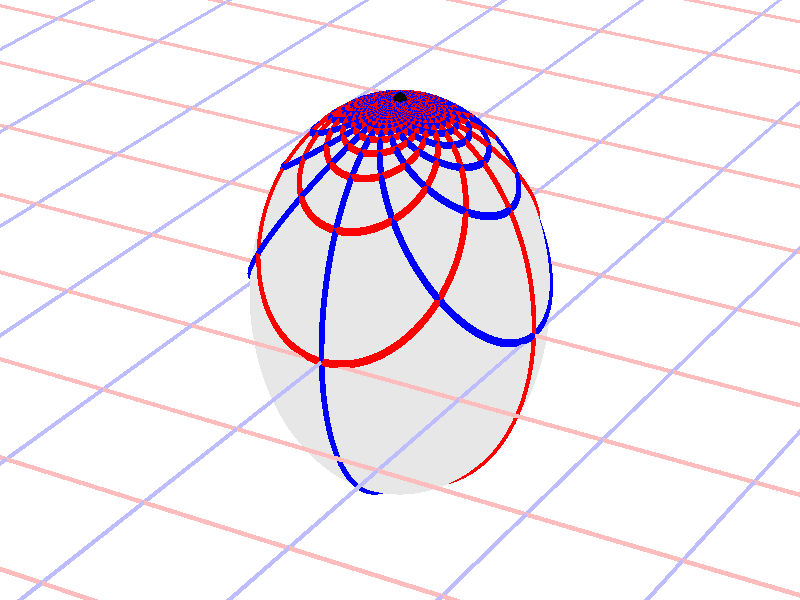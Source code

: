 #version 3.7;
global_settings{assumed_gamma 1.0}
camera{perspective location <16.275953626987476496879026, 9.396926207859083390872001, 6.840402866513374036117057> right <0.133333333333333331482962, -0.230940107675850353485814, -0.000000000000000000000000> up <-0.044429719908903583802662, -0.025651510749425152774217, 0.140953893117886280839102> direction <0.813797681349373802639491, 0.469846310392954158441370, 0.342020143325668712908083> sky <-0.296198132726023855010311, -0.171010071662834328698466, 0.939692620785908427905042> look_at <15.462155945638102139128023, 8.927079897466128954874875, 6.498382723187705600764730>}
light_source{<16.275953626987476496879026, 9.396926207859083390872001, 6.840402866513374036117057> rgb<1.0,1.0,1.0>}
background{rgb<1,1,1>}
union{object{sphere{<0.000000000000000000000000, 0.000000000000000000000000, 0.031436275922599232757193>,1.000493997705074633586264} pigment{rgbft<0.8,0.8,0.8,0.2,0.2>}}object{union{cylinder{<-50.000000000000000000000000, 50.000000000000000000000000, 0.000000000000000000000000>,<-50.000000000000000000000000, -50.000000000000000000000000, 0.000000000000000000000000>,0.010000000000000000208167}cylinder{<-49.000000000000000000000000, 50.000000000000000000000000, 0.000000000000000000000000>,<-49.000000000000000000000000, -50.000000000000000000000000, 0.000000000000000000000000>,0.010000000000000000208167}cylinder{<-48.000000000000000000000000, 50.000000000000000000000000, 0.000000000000000000000000>,<-48.000000000000000000000000, -50.000000000000000000000000, 0.000000000000000000000000>,0.010000000000000000208167}cylinder{<-47.000000000000000000000000, 50.000000000000000000000000, 0.000000000000000000000000>,<-47.000000000000000000000000, -50.000000000000000000000000, 0.000000000000000000000000>,0.010000000000000000208167}cylinder{<-46.000000000000000000000000, 50.000000000000000000000000, 0.000000000000000000000000>,<-46.000000000000000000000000, -50.000000000000000000000000, 0.000000000000000000000000>,0.010000000000000000208167}cylinder{<-45.000000000000000000000000, 50.000000000000000000000000, 0.000000000000000000000000>,<-45.000000000000000000000000, -50.000000000000000000000000, 0.000000000000000000000000>,0.010000000000000000208167}cylinder{<-44.000000000000000000000000, 50.000000000000000000000000, 0.000000000000000000000000>,<-44.000000000000000000000000, -50.000000000000000000000000, 0.000000000000000000000000>,0.010000000000000000208167}cylinder{<-43.000000000000000000000000, 50.000000000000000000000000, 0.000000000000000000000000>,<-43.000000000000000000000000, -50.000000000000000000000000, 0.000000000000000000000000>,0.010000000000000000208167}cylinder{<-42.000000000000000000000000, 50.000000000000000000000000, 0.000000000000000000000000>,<-42.000000000000000000000000, -50.000000000000000000000000, 0.000000000000000000000000>,0.010000000000000000208167}cylinder{<-41.000000000000000000000000, 50.000000000000000000000000, 0.000000000000000000000000>,<-41.000000000000000000000000, -50.000000000000000000000000, 0.000000000000000000000000>,0.010000000000000000208167}cylinder{<-40.000000000000000000000000, 50.000000000000000000000000, 0.000000000000000000000000>,<-40.000000000000000000000000, -50.000000000000000000000000, 0.000000000000000000000000>,0.010000000000000000208167}cylinder{<-39.000000000000000000000000, 50.000000000000000000000000, 0.000000000000000000000000>,<-39.000000000000000000000000, -50.000000000000000000000000, 0.000000000000000000000000>,0.010000000000000000208167}cylinder{<-38.000000000000000000000000, 50.000000000000000000000000, 0.000000000000000000000000>,<-38.000000000000000000000000, -50.000000000000000000000000, 0.000000000000000000000000>,0.010000000000000000208167}cylinder{<-37.000000000000000000000000, 50.000000000000000000000000, 0.000000000000000000000000>,<-37.000000000000000000000000, -50.000000000000000000000000, 0.000000000000000000000000>,0.010000000000000000208167}cylinder{<-36.000000000000000000000000, 50.000000000000000000000000, 0.000000000000000000000000>,<-36.000000000000000000000000, -50.000000000000000000000000, 0.000000000000000000000000>,0.010000000000000000208167}cylinder{<-35.000000000000000000000000, 50.000000000000000000000000, 0.000000000000000000000000>,<-35.000000000000000000000000, -50.000000000000000000000000, 0.000000000000000000000000>,0.010000000000000000208167}cylinder{<-34.000000000000000000000000, 50.000000000000000000000000, 0.000000000000000000000000>,<-34.000000000000000000000000, -50.000000000000000000000000, 0.000000000000000000000000>,0.010000000000000000208167}cylinder{<-33.000000000000000000000000, 50.000000000000000000000000, 0.000000000000000000000000>,<-33.000000000000000000000000, -50.000000000000000000000000, 0.000000000000000000000000>,0.010000000000000000208167}cylinder{<-32.000000000000000000000000, 50.000000000000000000000000, 0.000000000000000000000000>,<-32.000000000000000000000000, -50.000000000000000000000000, 0.000000000000000000000000>,0.010000000000000000208167}cylinder{<-31.000000000000000000000000, 50.000000000000000000000000, 0.000000000000000000000000>,<-31.000000000000000000000000, -50.000000000000000000000000, 0.000000000000000000000000>,0.010000000000000000208167}cylinder{<-30.000000000000000000000000, 50.000000000000000000000000, 0.000000000000000000000000>,<-30.000000000000000000000000, -50.000000000000000000000000, 0.000000000000000000000000>,0.010000000000000000208167}cylinder{<-29.000000000000000000000000, 50.000000000000000000000000, 0.000000000000000000000000>,<-29.000000000000000000000000, -50.000000000000000000000000, 0.000000000000000000000000>,0.010000000000000000208167}cylinder{<-28.000000000000000000000000, 50.000000000000000000000000, 0.000000000000000000000000>,<-28.000000000000000000000000, -50.000000000000000000000000, 0.000000000000000000000000>,0.010000000000000000208167}cylinder{<-27.000000000000000000000000, 50.000000000000000000000000, 0.000000000000000000000000>,<-27.000000000000000000000000, -50.000000000000000000000000, 0.000000000000000000000000>,0.010000000000000000208167}cylinder{<-26.000000000000000000000000, 50.000000000000000000000000, 0.000000000000000000000000>,<-26.000000000000000000000000, -50.000000000000000000000000, 0.000000000000000000000000>,0.010000000000000000208167}cylinder{<-25.000000000000000000000000, 50.000000000000000000000000, 0.000000000000000000000000>,<-25.000000000000000000000000, -50.000000000000000000000000, 0.000000000000000000000000>,0.010000000000000000208167}cylinder{<-24.000000000000000000000000, 50.000000000000000000000000, 0.000000000000000000000000>,<-24.000000000000000000000000, -50.000000000000000000000000, 0.000000000000000000000000>,0.010000000000000000208167}cylinder{<-23.000000000000000000000000, 50.000000000000000000000000, 0.000000000000000000000000>,<-23.000000000000000000000000, -50.000000000000000000000000, 0.000000000000000000000000>,0.010000000000000000208167}cylinder{<-22.000000000000000000000000, 50.000000000000000000000000, 0.000000000000000000000000>,<-22.000000000000000000000000, -50.000000000000000000000000, 0.000000000000000000000000>,0.010000000000000000208167}cylinder{<-21.000000000000000000000000, 50.000000000000000000000000, 0.000000000000000000000000>,<-21.000000000000000000000000, -50.000000000000000000000000, 0.000000000000000000000000>,0.010000000000000000208167}cylinder{<-20.000000000000000000000000, 50.000000000000000000000000, 0.000000000000000000000000>,<-20.000000000000000000000000, -50.000000000000000000000000, 0.000000000000000000000000>,0.010000000000000000208167}cylinder{<-19.000000000000000000000000, 50.000000000000000000000000, 0.000000000000000000000000>,<-19.000000000000000000000000, -50.000000000000000000000000, 0.000000000000000000000000>,0.010000000000000000208167}cylinder{<-18.000000000000000000000000, 50.000000000000000000000000, 0.000000000000000000000000>,<-18.000000000000000000000000, -50.000000000000000000000000, 0.000000000000000000000000>,0.010000000000000000208167}cylinder{<-17.000000000000000000000000, 50.000000000000000000000000, 0.000000000000000000000000>,<-17.000000000000000000000000, -50.000000000000000000000000, 0.000000000000000000000000>,0.010000000000000000208167}cylinder{<-16.000000000000000000000000, 50.000000000000000000000000, 0.000000000000000000000000>,<-16.000000000000000000000000, -50.000000000000000000000000, 0.000000000000000000000000>,0.010000000000000000208167}cylinder{<-15.000000000000000000000000, 50.000000000000000000000000, 0.000000000000000000000000>,<-15.000000000000000000000000, -50.000000000000000000000000, 0.000000000000000000000000>,0.010000000000000000208167}cylinder{<-14.000000000000000000000000, 50.000000000000000000000000, 0.000000000000000000000000>,<-14.000000000000000000000000, -50.000000000000000000000000, 0.000000000000000000000000>,0.010000000000000000208167}cylinder{<-13.000000000000000000000000, 50.000000000000000000000000, 0.000000000000000000000000>,<-13.000000000000000000000000, -50.000000000000000000000000, 0.000000000000000000000000>,0.010000000000000000208167}cylinder{<-12.000000000000000000000000, 50.000000000000000000000000, 0.000000000000000000000000>,<-12.000000000000000000000000, -50.000000000000000000000000, 0.000000000000000000000000>,0.010000000000000000208167}cylinder{<-11.000000000000000000000000, 50.000000000000000000000000, 0.000000000000000000000000>,<-11.000000000000000000000000, -50.000000000000000000000000, 0.000000000000000000000000>,0.010000000000000000208167}cylinder{<-10.000000000000000000000000, 50.000000000000000000000000, 0.000000000000000000000000>,<-10.000000000000000000000000, -50.000000000000000000000000, 0.000000000000000000000000>,0.010000000000000000208167}cylinder{<-9.000000000000000000000000, 50.000000000000000000000000, 0.000000000000000000000000>,<-9.000000000000000000000000, -50.000000000000000000000000, 0.000000000000000000000000>,0.010000000000000000208167}cylinder{<-8.000000000000000000000000, 50.000000000000000000000000, 0.000000000000000000000000>,<-8.000000000000000000000000, -50.000000000000000000000000, 0.000000000000000000000000>,0.010000000000000000208167}cylinder{<-7.000000000000000000000000, 50.000000000000000000000000, 0.000000000000000000000000>,<-7.000000000000000000000000, -50.000000000000000000000000, 0.000000000000000000000000>,0.010000000000000000208167}cylinder{<-6.000000000000000000000000, 50.000000000000000000000000, 0.000000000000000000000000>,<-6.000000000000000000000000, -50.000000000000000000000000, 0.000000000000000000000000>,0.010000000000000000208167}cylinder{<-5.000000000000000000000000, 50.000000000000000000000000, 0.000000000000000000000000>,<-5.000000000000000000000000, -50.000000000000000000000000, 0.000000000000000000000000>,0.010000000000000000208167}cylinder{<-4.000000000000000000000000, 50.000000000000000000000000, 0.000000000000000000000000>,<-4.000000000000000000000000, -50.000000000000000000000000, 0.000000000000000000000000>,0.010000000000000000208167}cylinder{<-3.000000000000000000000000, 50.000000000000000000000000, 0.000000000000000000000000>,<-3.000000000000000000000000, -50.000000000000000000000000, 0.000000000000000000000000>,0.010000000000000000208167}cylinder{<-2.000000000000000000000000, 50.000000000000000000000000, 0.000000000000000000000000>,<-2.000000000000000000000000, -50.000000000000000000000000, 0.000000000000000000000000>,0.010000000000000000208167}cylinder{<-1.000000000000000000000000, 50.000000000000000000000000, 0.000000000000000000000000>,<-1.000000000000000000000000, -50.000000000000000000000000, 0.000000000000000000000000>,0.010000000000000000208167}cylinder{<0.000000000000000000000000, 50.000000000000000000000000, 0.000000000000000000000000>,<0.000000000000000000000000, -50.000000000000000000000000, 0.000000000000000000000000>,0.010000000000000000208167}cylinder{<1.000000000000000000000000, 50.000000000000000000000000, 0.000000000000000000000000>,<1.000000000000000000000000, -50.000000000000000000000000, 0.000000000000000000000000>,0.010000000000000000208167}cylinder{<2.000000000000000000000000, 50.000000000000000000000000, 0.000000000000000000000000>,<2.000000000000000000000000, -50.000000000000000000000000, 0.000000000000000000000000>,0.010000000000000000208167}cylinder{<3.000000000000000000000000, 50.000000000000000000000000, 0.000000000000000000000000>,<3.000000000000000000000000, -50.000000000000000000000000, 0.000000000000000000000000>,0.010000000000000000208167}cylinder{<4.000000000000000000000000, 50.000000000000000000000000, 0.000000000000000000000000>,<4.000000000000000000000000, -50.000000000000000000000000, 0.000000000000000000000000>,0.010000000000000000208167}cylinder{<5.000000000000000000000000, 50.000000000000000000000000, 0.000000000000000000000000>,<5.000000000000000000000000, -50.000000000000000000000000, 0.000000000000000000000000>,0.010000000000000000208167}cylinder{<6.000000000000000000000000, 50.000000000000000000000000, 0.000000000000000000000000>,<6.000000000000000000000000, -50.000000000000000000000000, 0.000000000000000000000000>,0.010000000000000000208167}cylinder{<7.000000000000000000000000, 50.000000000000000000000000, 0.000000000000000000000000>,<7.000000000000000000000000, -50.000000000000000000000000, 0.000000000000000000000000>,0.010000000000000000208167}cylinder{<8.000000000000000000000000, 50.000000000000000000000000, 0.000000000000000000000000>,<8.000000000000000000000000, -50.000000000000000000000000, 0.000000000000000000000000>,0.010000000000000000208167}cylinder{<9.000000000000000000000000, 50.000000000000000000000000, 0.000000000000000000000000>,<9.000000000000000000000000, -50.000000000000000000000000, 0.000000000000000000000000>,0.010000000000000000208167}cylinder{<10.000000000000000000000000, 50.000000000000000000000000, 0.000000000000000000000000>,<10.000000000000000000000000, -50.000000000000000000000000, 0.000000000000000000000000>,0.010000000000000000208167}cylinder{<11.000000000000000000000000, 50.000000000000000000000000, 0.000000000000000000000000>,<11.000000000000000000000000, -50.000000000000000000000000, 0.000000000000000000000000>,0.010000000000000000208167}cylinder{<12.000000000000000000000000, 50.000000000000000000000000, 0.000000000000000000000000>,<12.000000000000000000000000, -50.000000000000000000000000, 0.000000000000000000000000>,0.010000000000000000208167}cylinder{<13.000000000000000000000000, 50.000000000000000000000000, 0.000000000000000000000000>,<13.000000000000000000000000, -50.000000000000000000000000, 0.000000000000000000000000>,0.010000000000000000208167}cylinder{<14.000000000000000000000000, 50.000000000000000000000000, 0.000000000000000000000000>,<14.000000000000000000000000, -50.000000000000000000000000, 0.000000000000000000000000>,0.010000000000000000208167}cylinder{<15.000000000000000000000000, 50.000000000000000000000000, 0.000000000000000000000000>,<15.000000000000000000000000, -50.000000000000000000000000, 0.000000000000000000000000>,0.010000000000000000208167}cylinder{<16.000000000000000000000000, 50.000000000000000000000000, 0.000000000000000000000000>,<16.000000000000000000000000, -50.000000000000000000000000, 0.000000000000000000000000>,0.010000000000000000208167}cylinder{<17.000000000000000000000000, 50.000000000000000000000000, 0.000000000000000000000000>,<17.000000000000000000000000, -50.000000000000000000000000, 0.000000000000000000000000>,0.010000000000000000208167}cylinder{<18.000000000000000000000000, 50.000000000000000000000000, 0.000000000000000000000000>,<18.000000000000000000000000, -50.000000000000000000000000, 0.000000000000000000000000>,0.010000000000000000208167}cylinder{<19.000000000000000000000000, 50.000000000000000000000000, 0.000000000000000000000000>,<19.000000000000000000000000, -50.000000000000000000000000, 0.000000000000000000000000>,0.010000000000000000208167}cylinder{<20.000000000000000000000000, 50.000000000000000000000000, 0.000000000000000000000000>,<20.000000000000000000000000, -50.000000000000000000000000, 0.000000000000000000000000>,0.010000000000000000208167}cylinder{<21.000000000000000000000000, 50.000000000000000000000000, 0.000000000000000000000000>,<21.000000000000000000000000, -50.000000000000000000000000, 0.000000000000000000000000>,0.010000000000000000208167}cylinder{<22.000000000000000000000000, 50.000000000000000000000000, 0.000000000000000000000000>,<22.000000000000000000000000, -50.000000000000000000000000, 0.000000000000000000000000>,0.010000000000000000208167}cylinder{<23.000000000000000000000000, 50.000000000000000000000000, 0.000000000000000000000000>,<23.000000000000000000000000, -50.000000000000000000000000, 0.000000000000000000000000>,0.010000000000000000208167}cylinder{<24.000000000000000000000000, 50.000000000000000000000000, 0.000000000000000000000000>,<24.000000000000000000000000, -50.000000000000000000000000, 0.000000000000000000000000>,0.010000000000000000208167}cylinder{<25.000000000000000000000000, 50.000000000000000000000000, 0.000000000000000000000000>,<25.000000000000000000000000, -50.000000000000000000000000, 0.000000000000000000000000>,0.010000000000000000208167}cylinder{<26.000000000000000000000000, 50.000000000000000000000000, 0.000000000000000000000000>,<26.000000000000000000000000, -50.000000000000000000000000, 0.000000000000000000000000>,0.010000000000000000208167}cylinder{<27.000000000000000000000000, 50.000000000000000000000000, 0.000000000000000000000000>,<27.000000000000000000000000, -50.000000000000000000000000, 0.000000000000000000000000>,0.010000000000000000208167}cylinder{<28.000000000000000000000000, 50.000000000000000000000000, 0.000000000000000000000000>,<28.000000000000000000000000, -50.000000000000000000000000, 0.000000000000000000000000>,0.010000000000000000208167}cylinder{<29.000000000000000000000000, 50.000000000000000000000000, 0.000000000000000000000000>,<29.000000000000000000000000, -50.000000000000000000000000, 0.000000000000000000000000>,0.010000000000000000208167}cylinder{<30.000000000000000000000000, 50.000000000000000000000000, 0.000000000000000000000000>,<30.000000000000000000000000, -50.000000000000000000000000, 0.000000000000000000000000>,0.010000000000000000208167}cylinder{<31.000000000000000000000000, 50.000000000000000000000000, 0.000000000000000000000000>,<31.000000000000000000000000, -50.000000000000000000000000, 0.000000000000000000000000>,0.010000000000000000208167}cylinder{<32.000000000000000000000000, 50.000000000000000000000000, 0.000000000000000000000000>,<32.000000000000000000000000, -50.000000000000000000000000, 0.000000000000000000000000>,0.010000000000000000208167}cylinder{<33.000000000000000000000000, 50.000000000000000000000000, 0.000000000000000000000000>,<33.000000000000000000000000, -50.000000000000000000000000, 0.000000000000000000000000>,0.010000000000000000208167}cylinder{<34.000000000000000000000000, 50.000000000000000000000000, 0.000000000000000000000000>,<34.000000000000000000000000, -50.000000000000000000000000, 0.000000000000000000000000>,0.010000000000000000208167}cylinder{<35.000000000000000000000000, 50.000000000000000000000000, 0.000000000000000000000000>,<35.000000000000000000000000, -50.000000000000000000000000, 0.000000000000000000000000>,0.010000000000000000208167}cylinder{<36.000000000000000000000000, 50.000000000000000000000000, 0.000000000000000000000000>,<36.000000000000000000000000, -50.000000000000000000000000, 0.000000000000000000000000>,0.010000000000000000208167}cylinder{<37.000000000000000000000000, 50.000000000000000000000000, 0.000000000000000000000000>,<37.000000000000000000000000, -50.000000000000000000000000, 0.000000000000000000000000>,0.010000000000000000208167}cylinder{<38.000000000000000000000000, 50.000000000000000000000000, 0.000000000000000000000000>,<38.000000000000000000000000, -50.000000000000000000000000, 0.000000000000000000000000>,0.010000000000000000208167}cylinder{<39.000000000000000000000000, 50.000000000000000000000000, 0.000000000000000000000000>,<39.000000000000000000000000, -50.000000000000000000000000, 0.000000000000000000000000>,0.010000000000000000208167}cylinder{<40.000000000000000000000000, 50.000000000000000000000000, 0.000000000000000000000000>,<40.000000000000000000000000, -50.000000000000000000000000, 0.000000000000000000000000>,0.010000000000000000208167}cylinder{<41.000000000000000000000000, 50.000000000000000000000000, 0.000000000000000000000000>,<41.000000000000000000000000, -50.000000000000000000000000, 0.000000000000000000000000>,0.010000000000000000208167}cylinder{<42.000000000000000000000000, 50.000000000000000000000000, 0.000000000000000000000000>,<42.000000000000000000000000, -50.000000000000000000000000, 0.000000000000000000000000>,0.010000000000000000208167}cylinder{<43.000000000000000000000000, 50.000000000000000000000000, 0.000000000000000000000000>,<43.000000000000000000000000, -50.000000000000000000000000, 0.000000000000000000000000>,0.010000000000000000208167}cylinder{<44.000000000000000000000000, 50.000000000000000000000000, 0.000000000000000000000000>,<44.000000000000000000000000, -50.000000000000000000000000, 0.000000000000000000000000>,0.010000000000000000208167}cylinder{<45.000000000000000000000000, 50.000000000000000000000000, 0.000000000000000000000000>,<45.000000000000000000000000, -50.000000000000000000000000, 0.000000000000000000000000>,0.010000000000000000208167}cylinder{<46.000000000000000000000000, 50.000000000000000000000000, 0.000000000000000000000000>,<46.000000000000000000000000, -50.000000000000000000000000, 0.000000000000000000000000>,0.010000000000000000208167}cylinder{<47.000000000000000000000000, 50.000000000000000000000000, 0.000000000000000000000000>,<47.000000000000000000000000, -50.000000000000000000000000, 0.000000000000000000000000>,0.010000000000000000208167}cylinder{<48.000000000000000000000000, 50.000000000000000000000000, 0.000000000000000000000000>,<48.000000000000000000000000, -50.000000000000000000000000, 0.000000000000000000000000>,0.010000000000000000208167}cylinder{<49.000000000000000000000000, 50.000000000000000000000000, 0.000000000000000000000000>,<49.000000000000000000000000, -50.000000000000000000000000, 0.000000000000000000000000>,0.010000000000000000208167}cylinder{<50.000000000000000000000000, 50.000000000000000000000000, 0.000000000000000000000000>,<50.000000000000000000000000, -50.000000000000000000000000, 0.000000000000000000000000>,0.010000000000000000208167}} pigment{rgb<1.0,0.5,0.5>}}object{union{cylinder{<50.000000000000000000000000, -50.000000000000000000000000, 0.000000000000000000000000>,<-50.000000000000000000000000, -50.000000000000000000000000, 0.000000000000000000000000>,0.010000000000000000208167}cylinder{<50.000000000000000000000000, -49.000000000000000000000000, 0.000000000000000000000000>,<-50.000000000000000000000000, -49.000000000000000000000000, 0.000000000000000000000000>,0.010000000000000000208167}cylinder{<50.000000000000000000000000, -48.000000000000000000000000, 0.000000000000000000000000>,<-50.000000000000000000000000, -48.000000000000000000000000, 0.000000000000000000000000>,0.010000000000000000208167}cylinder{<50.000000000000000000000000, -47.000000000000000000000000, 0.000000000000000000000000>,<-50.000000000000000000000000, -47.000000000000000000000000, 0.000000000000000000000000>,0.010000000000000000208167}cylinder{<50.000000000000000000000000, -46.000000000000000000000000, 0.000000000000000000000000>,<-50.000000000000000000000000, -46.000000000000000000000000, 0.000000000000000000000000>,0.010000000000000000208167}cylinder{<50.000000000000000000000000, -45.000000000000000000000000, 0.000000000000000000000000>,<-50.000000000000000000000000, -45.000000000000000000000000, 0.000000000000000000000000>,0.010000000000000000208167}cylinder{<50.000000000000000000000000, -44.000000000000000000000000, 0.000000000000000000000000>,<-50.000000000000000000000000, -44.000000000000000000000000, 0.000000000000000000000000>,0.010000000000000000208167}cylinder{<50.000000000000000000000000, -43.000000000000000000000000, 0.000000000000000000000000>,<-50.000000000000000000000000, -43.000000000000000000000000, 0.000000000000000000000000>,0.010000000000000000208167}cylinder{<50.000000000000000000000000, -42.000000000000000000000000, 0.000000000000000000000000>,<-50.000000000000000000000000, -42.000000000000000000000000, 0.000000000000000000000000>,0.010000000000000000208167}cylinder{<50.000000000000000000000000, -41.000000000000000000000000, 0.000000000000000000000000>,<-50.000000000000000000000000, -41.000000000000000000000000, 0.000000000000000000000000>,0.010000000000000000208167}cylinder{<50.000000000000000000000000, -40.000000000000000000000000, 0.000000000000000000000000>,<-50.000000000000000000000000, -40.000000000000000000000000, 0.000000000000000000000000>,0.010000000000000000208167}cylinder{<50.000000000000000000000000, -39.000000000000000000000000, 0.000000000000000000000000>,<-50.000000000000000000000000, -39.000000000000000000000000, 0.000000000000000000000000>,0.010000000000000000208167}cylinder{<50.000000000000000000000000, -38.000000000000000000000000, 0.000000000000000000000000>,<-50.000000000000000000000000, -38.000000000000000000000000, 0.000000000000000000000000>,0.010000000000000000208167}cylinder{<50.000000000000000000000000, -37.000000000000000000000000, 0.000000000000000000000000>,<-50.000000000000000000000000, -37.000000000000000000000000, 0.000000000000000000000000>,0.010000000000000000208167}cylinder{<50.000000000000000000000000, -36.000000000000000000000000, 0.000000000000000000000000>,<-50.000000000000000000000000, -36.000000000000000000000000, 0.000000000000000000000000>,0.010000000000000000208167}cylinder{<50.000000000000000000000000, -35.000000000000000000000000, 0.000000000000000000000000>,<-50.000000000000000000000000, -35.000000000000000000000000, 0.000000000000000000000000>,0.010000000000000000208167}cylinder{<50.000000000000000000000000, -34.000000000000000000000000, 0.000000000000000000000000>,<-50.000000000000000000000000, -34.000000000000000000000000, 0.000000000000000000000000>,0.010000000000000000208167}cylinder{<50.000000000000000000000000, -33.000000000000000000000000, 0.000000000000000000000000>,<-50.000000000000000000000000, -33.000000000000000000000000, 0.000000000000000000000000>,0.010000000000000000208167}cylinder{<50.000000000000000000000000, -32.000000000000000000000000, 0.000000000000000000000000>,<-50.000000000000000000000000, -32.000000000000000000000000, 0.000000000000000000000000>,0.010000000000000000208167}cylinder{<50.000000000000000000000000, -31.000000000000000000000000, 0.000000000000000000000000>,<-50.000000000000000000000000, -31.000000000000000000000000, 0.000000000000000000000000>,0.010000000000000000208167}cylinder{<50.000000000000000000000000, -30.000000000000000000000000, 0.000000000000000000000000>,<-50.000000000000000000000000, -30.000000000000000000000000, 0.000000000000000000000000>,0.010000000000000000208167}cylinder{<50.000000000000000000000000, -29.000000000000000000000000, 0.000000000000000000000000>,<-50.000000000000000000000000, -29.000000000000000000000000, 0.000000000000000000000000>,0.010000000000000000208167}cylinder{<50.000000000000000000000000, -28.000000000000000000000000, 0.000000000000000000000000>,<-50.000000000000000000000000, -28.000000000000000000000000, 0.000000000000000000000000>,0.010000000000000000208167}cylinder{<50.000000000000000000000000, -27.000000000000000000000000, 0.000000000000000000000000>,<-50.000000000000000000000000, -27.000000000000000000000000, 0.000000000000000000000000>,0.010000000000000000208167}cylinder{<50.000000000000000000000000, -26.000000000000000000000000, 0.000000000000000000000000>,<-50.000000000000000000000000, -26.000000000000000000000000, 0.000000000000000000000000>,0.010000000000000000208167}cylinder{<50.000000000000000000000000, -25.000000000000000000000000, 0.000000000000000000000000>,<-50.000000000000000000000000, -25.000000000000000000000000, 0.000000000000000000000000>,0.010000000000000000208167}cylinder{<50.000000000000000000000000, -24.000000000000000000000000, 0.000000000000000000000000>,<-50.000000000000000000000000, -24.000000000000000000000000, 0.000000000000000000000000>,0.010000000000000000208167}cylinder{<50.000000000000000000000000, -23.000000000000000000000000, 0.000000000000000000000000>,<-50.000000000000000000000000, -23.000000000000000000000000, 0.000000000000000000000000>,0.010000000000000000208167}cylinder{<50.000000000000000000000000, -22.000000000000000000000000, 0.000000000000000000000000>,<-50.000000000000000000000000, -22.000000000000000000000000, 0.000000000000000000000000>,0.010000000000000000208167}cylinder{<50.000000000000000000000000, -21.000000000000000000000000, 0.000000000000000000000000>,<-50.000000000000000000000000, -21.000000000000000000000000, 0.000000000000000000000000>,0.010000000000000000208167}cylinder{<50.000000000000000000000000, -20.000000000000000000000000, 0.000000000000000000000000>,<-50.000000000000000000000000, -20.000000000000000000000000, 0.000000000000000000000000>,0.010000000000000000208167}cylinder{<50.000000000000000000000000, -19.000000000000000000000000, 0.000000000000000000000000>,<-50.000000000000000000000000, -19.000000000000000000000000, 0.000000000000000000000000>,0.010000000000000000208167}cylinder{<50.000000000000000000000000, -18.000000000000000000000000, 0.000000000000000000000000>,<-50.000000000000000000000000, -18.000000000000000000000000, 0.000000000000000000000000>,0.010000000000000000208167}cylinder{<50.000000000000000000000000, -17.000000000000000000000000, 0.000000000000000000000000>,<-50.000000000000000000000000, -17.000000000000000000000000, 0.000000000000000000000000>,0.010000000000000000208167}cylinder{<50.000000000000000000000000, -16.000000000000000000000000, 0.000000000000000000000000>,<-50.000000000000000000000000, -16.000000000000000000000000, 0.000000000000000000000000>,0.010000000000000000208167}cylinder{<50.000000000000000000000000, -15.000000000000000000000000, 0.000000000000000000000000>,<-50.000000000000000000000000, -15.000000000000000000000000, 0.000000000000000000000000>,0.010000000000000000208167}cylinder{<50.000000000000000000000000, -14.000000000000000000000000, 0.000000000000000000000000>,<-50.000000000000000000000000, -14.000000000000000000000000, 0.000000000000000000000000>,0.010000000000000000208167}cylinder{<50.000000000000000000000000, -13.000000000000000000000000, 0.000000000000000000000000>,<-50.000000000000000000000000, -13.000000000000000000000000, 0.000000000000000000000000>,0.010000000000000000208167}cylinder{<50.000000000000000000000000, -12.000000000000000000000000, 0.000000000000000000000000>,<-50.000000000000000000000000, -12.000000000000000000000000, 0.000000000000000000000000>,0.010000000000000000208167}cylinder{<50.000000000000000000000000, -11.000000000000000000000000, 0.000000000000000000000000>,<-50.000000000000000000000000, -11.000000000000000000000000, 0.000000000000000000000000>,0.010000000000000000208167}cylinder{<50.000000000000000000000000, -10.000000000000000000000000, 0.000000000000000000000000>,<-50.000000000000000000000000, -10.000000000000000000000000, 0.000000000000000000000000>,0.010000000000000000208167}cylinder{<50.000000000000000000000000, -9.000000000000000000000000, 0.000000000000000000000000>,<-50.000000000000000000000000, -9.000000000000000000000000, 0.000000000000000000000000>,0.010000000000000000208167}cylinder{<50.000000000000000000000000, -8.000000000000000000000000, 0.000000000000000000000000>,<-50.000000000000000000000000, -8.000000000000000000000000, 0.000000000000000000000000>,0.010000000000000000208167}cylinder{<50.000000000000000000000000, -7.000000000000000000000000, 0.000000000000000000000000>,<-50.000000000000000000000000, -7.000000000000000000000000, 0.000000000000000000000000>,0.010000000000000000208167}cylinder{<50.000000000000000000000000, -6.000000000000000000000000, 0.000000000000000000000000>,<-50.000000000000000000000000, -6.000000000000000000000000, 0.000000000000000000000000>,0.010000000000000000208167}cylinder{<50.000000000000000000000000, -5.000000000000000000000000, 0.000000000000000000000000>,<-50.000000000000000000000000, -5.000000000000000000000000, 0.000000000000000000000000>,0.010000000000000000208167}cylinder{<50.000000000000000000000000, -4.000000000000000000000000, 0.000000000000000000000000>,<-50.000000000000000000000000, -4.000000000000000000000000, 0.000000000000000000000000>,0.010000000000000000208167}cylinder{<50.000000000000000000000000, -3.000000000000000000000000, 0.000000000000000000000000>,<-50.000000000000000000000000, -3.000000000000000000000000, 0.000000000000000000000000>,0.010000000000000000208167}cylinder{<50.000000000000000000000000, -2.000000000000000000000000, 0.000000000000000000000000>,<-50.000000000000000000000000, -2.000000000000000000000000, 0.000000000000000000000000>,0.010000000000000000208167}cylinder{<50.000000000000000000000000, -1.000000000000000000000000, 0.000000000000000000000000>,<-50.000000000000000000000000, -1.000000000000000000000000, 0.000000000000000000000000>,0.010000000000000000208167}cylinder{<50.000000000000000000000000, 0.000000000000000000000000, 0.000000000000000000000000>,<-50.000000000000000000000000, 0.000000000000000000000000, 0.000000000000000000000000>,0.010000000000000000208167}cylinder{<50.000000000000000000000000, 1.000000000000000000000000, 0.000000000000000000000000>,<-50.000000000000000000000000, 1.000000000000000000000000, 0.000000000000000000000000>,0.010000000000000000208167}cylinder{<50.000000000000000000000000, 2.000000000000000000000000, 0.000000000000000000000000>,<-50.000000000000000000000000, 2.000000000000000000000000, 0.000000000000000000000000>,0.010000000000000000208167}cylinder{<50.000000000000000000000000, 3.000000000000000000000000, 0.000000000000000000000000>,<-50.000000000000000000000000, 3.000000000000000000000000, 0.000000000000000000000000>,0.010000000000000000208167}cylinder{<50.000000000000000000000000, 4.000000000000000000000000, 0.000000000000000000000000>,<-50.000000000000000000000000, 4.000000000000000000000000, 0.000000000000000000000000>,0.010000000000000000208167}cylinder{<50.000000000000000000000000, 5.000000000000000000000000, 0.000000000000000000000000>,<-50.000000000000000000000000, 5.000000000000000000000000, 0.000000000000000000000000>,0.010000000000000000208167}cylinder{<50.000000000000000000000000, 6.000000000000000000000000, 0.000000000000000000000000>,<-50.000000000000000000000000, 6.000000000000000000000000, 0.000000000000000000000000>,0.010000000000000000208167}cylinder{<50.000000000000000000000000, 7.000000000000000000000000, 0.000000000000000000000000>,<-50.000000000000000000000000, 7.000000000000000000000000, 0.000000000000000000000000>,0.010000000000000000208167}cylinder{<50.000000000000000000000000, 8.000000000000000000000000, 0.000000000000000000000000>,<-50.000000000000000000000000, 8.000000000000000000000000, 0.000000000000000000000000>,0.010000000000000000208167}cylinder{<50.000000000000000000000000, 9.000000000000000000000000, 0.000000000000000000000000>,<-50.000000000000000000000000, 9.000000000000000000000000, 0.000000000000000000000000>,0.010000000000000000208167}cylinder{<50.000000000000000000000000, 10.000000000000000000000000, 0.000000000000000000000000>,<-50.000000000000000000000000, 10.000000000000000000000000, 0.000000000000000000000000>,0.010000000000000000208167}cylinder{<50.000000000000000000000000, 11.000000000000000000000000, 0.000000000000000000000000>,<-50.000000000000000000000000, 11.000000000000000000000000, 0.000000000000000000000000>,0.010000000000000000208167}cylinder{<50.000000000000000000000000, 12.000000000000000000000000, 0.000000000000000000000000>,<-50.000000000000000000000000, 12.000000000000000000000000, 0.000000000000000000000000>,0.010000000000000000208167}cylinder{<50.000000000000000000000000, 13.000000000000000000000000, 0.000000000000000000000000>,<-50.000000000000000000000000, 13.000000000000000000000000, 0.000000000000000000000000>,0.010000000000000000208167}cylinder{<50.000000000000000000000000, 14.000000000000000000000000, 0.000000000000000000000000>,<-50.000000000000000000000000, 14.000000000000000000000000, 0.000000000000000000000000>,0.010000000000000000208167}cylinder{<50.000000000000000000000000, 15.000000000000000000000000, 0.000000000000000000000000>,<-50.000000000000000000000000, 15.000000000000000000000000, 0.000000000000000000000000>,0.010000000000000000208167}cylinder{<50.000000000000000000000000, 16.000000000000000000000000, 0.000000000000000000000000>,<-50.000000000000000000000000, 16.000000000000000000000000, 0.000000000000000000000000>,0.010000000000000000208167}cylinder{<50.000000000000000000000000, 17.000000000000000000000000, 0.000000000000000000000000>,<-50.000000000000000000000000, 17.000000000000000000000000, 0.000000000000000000000000>,0.010000000000000000208167}cylinder{<50.000000000000000000000000, 18.000000000000000000000000, 0.000000000000000000000000>,<-50.000000000000000000000000, 18.000000000000000000000000, 0.000000000000000000000000>,0.010000000000000000208167}cylinder{<50.000000000000000000000000, 19.000000000000000000000000, 0.000000000000000000000000>,<-50.000000000000000000000000, 19.000000000000000000000000, 0.000000000000000000000000>,0.010000000000000000208167}cylinder{<50.000000000000000000000000, 20.000000000000000000000000, 0.000000000000000000000000>,<-50.000000000000000000000000, 20.000000000000000000000000, 0.000000000000000000000000>,0.010000000000000000208167}cylinder{<50.000000000000000000000000, 21.000000000000000000000000, 0.000000000000000000000000>,<-50.000000000000000000000000, 21.000000000000000000000000, 0.000000000000000000000000>,0.010000000000000000208167}cylinder{<50.000000000000000000000000, 22.000000000000000000000000, 0.000000000000000000000000>,<-50.000000000000000000000000, 22.000000000000000000000000, 0.000000000000000000000000>,0.010000000000000000208167}cylinder{<50.000000000000000000000000, 23.000000000000000000000000, 0.000000000000000000000000>,<-50.000000000000000000000000, 23.000000000000000000000000, 0.000000000000000000000000>,0.010000000000000000208167}cylinder{<50.000000000000000000000000, 24.000000000000000000000000, 0.000000000000000000000000>,<-50.000000000000000000000000, 24.000000000000000000000000, 0.000000000000000000000000>,0.010000000000000000208167}cylinder{<50.000000000000000000000000, 25.000000000000000000000000, 0.000000000000000000000000>,<-50.000000000000000000000000, 25.000000000000000000000000, 0.000000000000000000000000>,0.010000000000000000208167}cylinder{<50.000000000000000000000000, 26.000000000000000000000000, 0.000000000000000000000000>,<-50.000000000000000000000000, 26.000000000000000000000000, 0.000000000000000000000000>,0.010000000000000000208167}cylinder{<50.000000000000000000000000, 27.000000000000000000000000, 0.000000000000000000000000>,<-50.000000000000000000000000, 27.000000000000000000000000, 0.000000000000000000000000>,0.010000000000000000208167}cylinder{<50.000000000000000000000000, 28.000000000000000000000000, 0.000000000000000000000000>,<-50.000000000000000000000000, 28.000000000000000000000000, 0.000000000000000000000000>,0.010000000000000000208167}cylinder{<50.000000000000000000000000, 29.000000000000000000000000, 0.000000000000000000000000>,<-50.000000000000000000000000, 29.000000000000000000000000, 0.000000000000000000000000>,0.010000000000000000208167}cylinder{<50.000000000000000000000000, 30.000000000000000000000000, 0.000000000000000000000000>,<-50.000000000000000000000000, 30.000000000000000000000000, 0.000000000000000000000000>,0.010000000000000000208167}cylinder{<50.000000000000000000000000, 31.000000000000000000000000, 0.000000000000000000000000>,<-50.000000000000000000000000, 31.000000000000000000000000, 0.000000000000000000000000>,0.010000000000000000208167}cylinder{<50.000000000000000000000000, 32.000000000000000000000000, 0.000000000000000000000000>,<-50.000000000000000000000000, 32.000000000000000000000000, 0.000000000000000000000000>,0.010000000000000000208167}cylinder{<50.000000000000000000000000, 33.000000000000000000000000, 0.000000000000000000000000>,<-50.000000000000000000000000, 33.000000000000000000000000, 0.000000000000000000000000>,0.010000000000000000208167}cylinder{<50.000000000000000000000000, 34.000000000000000000000000, 0.000000000000000000000000>,<-50.000000000000000000000000, 34.000000000000000000000000, 0.000000000000000000000000>,0.010000000000000000208167}cylinder{<50.000000000000000000000000, 35.000000000000000000000000, 0.000000000000000000000000>,<-50.000000000000000000000000, 35.000000000000000000000000, 0.000000000000000000000000>,0.010000000000000000208167}cylinder{<50.000000000000000000000000, 36.000000000000000000000000, 0.000000000000000000000000>,<-50.000000000000000000000000, 36.000000000000000000000000, 0.000000000000000000000000>,0.010000000000000000208167}cylinder{<50.000000000000000000000000, 37.000000000000000000000000, 0.000000000000000000000000>,<-50.000000000000000000000000, 37.000000000000000000000000, 0.000000000000000000000000>,0.010000000000000000208167}cylinder{<50.000000000000000000000000, 38.000000000000000000000000, 0.000000000000000000000000>,<-50.000000000000000000000000, 38.000000000000000000000000, 0.000000000000000000000000>,0.010000000000000000208167}cylinder{<50.000000000000000000000000, 39.000000000000000000000000, 0.000000000000000000000000>,<-50.000000000000000000000000, 39.000000000000000000000000, 0.000000000000000000000000>,0.010000000000000000208167}cylinder{<50.000000000000000000000000, 40.000000000000000000000000, 0.000000000000000000000000>,<-50.000000000000000000000000, 40.000000000000000000000000, 0.000000000000000000000000>,0.010000000000000000208167}cylinder{<50.000000000000000000000000, 41.000000000000000000000000, 0.000000000000000000000000>,<-50.000000000000000000000000, 41.000000000000000000000000, 0.000000000000000000000000>,0.010000000000000000208167}cylinder{<50.000000000000000000000000, 42.000000000000000000000000, 0.000000000000000000000000>,<-50.000000000000000000000000, 42.000000000000000000000000, 0.000000000000000000000000>,0.010000000000000000208167}cylinder{<50.000000000000000000000000, 43.000000000000000000000000, 0.000000000000000000000000>,<-50.000000000000000000000000, 43.000000000000000000000000, 0.000000000000000000000000>,0.010000000000000000208167}cylinder{<50.000000000000000000000000, 44.000000000000000000000000, 0.000000000000000000000000>,<-50.000000000000000000000000, 44.000000000000000000000000, 0.000000000000000000000000>,0.010000000000000000208167}cylinder{<50.000000000000000000000000, 45.000000000000000000000000, 0.000000000000000000000000>,<-50.000000000000000000000000, 45.000000000000000000000000, 0.000000000000000000000000>,0.010000000000000000208167}cylinder{<50.000000000000000000000000, 46.000000000000000000000000, 0.000000000000000000000000>,<-50.000000000000000000000000, 46.000000000000000000000000, 0.000000000000000000000000>,0.010000000000000000208167}cylinder{<50.000000000000000000000000, 47.000000000000000000000000, 0.000000000000000000000000>,<-50.000000000000000000000000, 47.000000000000000000000000, 0.000000000000000000000000>,0.010000000000000000208167}cylinder{<50.000000000000000000000000, 48.000000000000000000000000, 0.000000000000000000000000>,<-50.000000000000000000000000, 48.000000000000000000000000, 0.000000000000000000000000>,0.010000000000000000208167}cylinder{<50.000000000000000000000000, 49.000000000000000000000000, 0.000000000000000000000000>,<-50.000000000000000000000000, 49.000000000000000000000000, 0.000000000000000000000000>,0.010000000000000000208167}cylinder{<50.000000000000000000000000, 50.000000000000000000000000, 0.000000000000000000000000>,<-50.000000000000000000000000, 50.000000000000000000000000, 0.000000000000000000000000>,0.010000000000000000208167}} pigment{rgb<0.5,0.5,1.0>}}sphere{<0.000000000000000000000000, 0.000000000000000000000000, 1.031930273627673866343457>,0.050000000000000002775558}object{union{object{torus{0.020644404601308969510187,0.020000000000000000416334} matrix <0.999787091996197530008317, -0.000000000000000000000000, 0.020634211343950648737122, 0.020634211343950648737122, 0.000000000000000000000000, -0.999787091996197530008317, 0.000000000000000000000000, 1.000000000000000000000000, 0.000000000000000000000000, -0.020640009242336825046049, 0.000000000000000000000000, 1.031504292619895180038725>}object{torus{0.021065534071373542834849,0.020000000000000000416334} matrix <0.999778316117683973907049, -0.000000000000000000000000, 0.021055132886990006457761, 0.021055132886990006457761, 0.000000000000000000000000, -0.999778316117683973907049, 0.000000000000000000000000, 1.000000000000000000000000, 0.000000000000000000000000, -0.021060864182001030886493, 0.000000000000000000000000, 1.031486736008611959647396>}object{torus{0.021504198688038853731763,0.020000000000000000416334} matrix <0.999768986306061258062527, -0.000000000000000000000000, 0.021493580915024457222984, 0.021493580915024457222984, 0.000000000000000000000000, -0.999768986306061258062527, 0.000000000000000000000000, 1.000000000000000000000000, 0.000000000000000000000000, -0.021499230923686350747115, 0.000000000000000000000000, 1.031468071393385477207971>}object{torus{0.021961516670079641450064,0.020000000000000000416334} matrix <0.999759054947973901938951, -0.000000000000000000000000, 0.021950673099802760213084, 0.021950673099802760213084, 0.000000000000000000000000, -0.999759054947973901938951, 0.000000000000000000000000, 1.000000000000000000000000, 0.000000000000000000000000, -0.021956225151352534025184, 0.000000000000000000000000, 1.031448203555068721115617>}object{torus{0.022438703355397243699443,0.020000000000000000416334} matrix <0.999748469203487255541063, -0.000000000000000000000000, 0.022427624156025421919836, 0.022427624156025421919836, 0.000000000000000000000000, -0.999748469203487255541063, 0.000000000000000000000000, 1.000000000000000000000000, 0.000000000000000000000000, -0.022433059330440020817665, 0.000000000000000000000000, 1.031427026822036907560687>}object{torus{0.022937081975711641479432,0.020000000000000000416334} matrix <0.999737170299907051962407, -0.000000000000000000000000, 0.022925756710184892056548, 0.022925756710184892056548, 0.000000000000000000000000, -0.999737170299907051962407, 0.000000000000000000000000, 1.000000000000000000000000, 0.000000000000000000000000, -0.022931053429352848266332, 0.000000000000000000000000, 1.031404423666640646217729>}object{torus{0.023458095898359170028424,0.020000000000000000416334} matrix <0.999725092718384278356325, -0.000000000000000000000000, 0.023446513370178202750882, 0.023446513370178202750882, 0.000000000000000000000000, -0.999725092718384278356325, 0.000000000000000000000000, 1.000000000000000000000000, 0.000000000000000000000000, -0.023451647097007775888411, 0.000000000000000000000000, 1.031380263068444547158720>}object{torus{0.024003322572460052131138,0.020000000000000000416334} matrix <0.999712163238659079489423, -0.000000000000000000000000, 0.023991470831959078868767, 0.023991470831959078868767, 0.000000000000000000000000, -0.999712163238659079489423, 0.000000000000000000000000, 1.000000000000000000000000, 0.000000000000000000000000, -0.023996413533814559687629, 0.000000000000000000000000, 1.031354398613959277852814>}object{torus{0.024574489463726919419306,0.020000000000000000416334} matrix <0.999698299829166914243217, -0.000000000000000000000000, 0.024562355723207730806568, 0.024562355723207730806568, 0.000000000000000000000000, -0.999698299829166914243217, 0.000000000000000000000000, 1.000000000000000000000000, 0.000000000000000000000000, -0.024567075336085819614595, 0.000000000000000000000000, 1.031326666276142667300064>}object{torus{0.025173492316496362541933,0.020000000000000000416334} matrix <0.999683410344647249701211, -0.000000000000000000000000, 0.025161062809340849211193, 0.025161062809340849211193, 0.000000000000000000000000, -0.999683410344647249701211, 0.000000000000000000000000, 1.000000000000000000000000, 0.000000000000000000000000, -0.025165522649254853937428, 0.000000000000000000000000, 1.031296881806313958662713>}object{torus{0.025802416148801167461446,0.020000000000000000416334} matrix <0.999667390988522974737407, -0.000000000000000000000000, 0.025789676116609292627624, 0.025789676116609292627624, 0.000000000000000000000000, -0.999667390988522974737407, 0.000000000000000000000000, 1.000000000000000000000000, 0.000000000000000000000000, -0.025793834032689609558897, 0.000000000000000000000000, 1.031264837672630552134478>}object{torus{0.026463559470303762294341,0.020000000000000000416334} matrix <0.999650124503957626664885, -0.000000000000000000000000, 0.026450492986371861720007, 0.026450492986371861720007, 0.000000000000000000000000, -0.999650124503957626664885, 0.000000000000000000000000, 1.000000000000000000000000, 0.000000000000000000000000, -0.026454300519302764022056, 0.000000000000000000000000, 1.031230299433440356082770>}object{torus{0.027159462314873549643179,0.020000000000000000416334} matrix <0.999631478019982089300299, -0.000000000000000000000000, 0.027146052228386969434881, 0.027146052228386969434881, 0.000000000000000000000000, -0.999631478019982089300299, 0.000000000000000000000000, 1.000000000000000000000000, 0.000000000000000000000000, -0.027149453456044254917590, 0.000000000000000000000000, 1.031193001445321666409427>}object{torus{0.027892938807502834497321,0.020000000000000000416334} matrix <0.999611300492286525276597, -0.000000000000000000000000, 0.027879166560709971872667, 0.027879166560709971872667, 0.000000000000000000000000, -0.999611300492286525276597, 0.000000000000000000000000, 1.000000000000000000000000, 0.000000000000000000000000, -0.027882096835906859666476, 0.000000000000000000000000, 1.031152641740713526985473>}object{torus{0.028667115144569443180300,0.020000000000000000416334} matrix <0.999589419634989040375217, -0.000000000000000000000000, 0.028652960646083903278880, 0.028652960646083903278880, 0.000000000000000000000000, -0.999589419634989040375217, 0.000000000000000000000000, 1.000000000000000000000000, 0.000000000000000000000000, -0.028655344989948174777572, 0.000000000000000000000000, 1.031108875905549115969961>}object{torus{0.029485474066690969818794,0.020000000000000000416334} matrix <0.999565638234597320099795, -0.000000000000000000000000, 0.029470915504311939736581, 0.029470915504311939736581, 0.000000000000000000000000, -0.999565638234597320099795, 0.000000000000000000000000, 1.000000000000000000000000, 0.000000000000000000000000, -0.029472666704122067737881, 0.000000000000000000000000, 1.031061309712886009393173>}object{torus{0.030351907156452383185208,0.020000000000000000416334} matrix <0.999539729694266299020455, -0.000000000000000000000000, 0.030336920784965724223747, 0.030336920784965724223747, 0.000000000000000000000000, -0.999539729694266299020455, 0.000000000000000000000000, 1.000000000000000000000000, 0.000000000000000000000000, -0.030337937074868263215288, 0.000000000000000000000000, 1.031009490224454872020488>}object{torus{0.031270776614739412280208,0.020000000000000000416334} matrix <0.999511432619612838479384, -0.000000000000000000000000, 0.031255336547367049138124, 0.031255336547367049138124, 0.000000000000000000000000, -0.999511432619612838479384, 0.000000000000000000000000, 1.000000000000000000000000, 0.000000000000000000000000, -0.031255498733324976745607, 0.000000000000000000000000, 1.030952894980353473641799>}object{torus{0.032246988581510753479886,0.020000000000000000416334} matrix <0.999480444206814033769604, -0.000000000000000000000000, 0.032231066506552309702816, 0.032231066506552309702816, 0.000000000000000000000000, -0.999480444206814033769604, 0.000000000000000000000000, 1.000000000000000000000000, 0.000000000000000000000000, -0.032230234471766761039646, 0.000000000000000000000000, 1.030890918793974098122135>}object{torus{0.033286080597232342581648,0.020000000000000000416334} matrix <0.999446412115536531040050, -0.000000000000000000000000, 0.033269645465217587143592, 0.033269645465217587143592, 0.000000000000000000000000, -0.999446412115536531040050, 0.000000000000000000000000, 1.000000000000000000000000, 0.000000000000000000000000, -0.033267653826289572682740, 0.000000000000000000000000, 1.030822857527044611458678>}object{torus{0.034394326490518704886323,0.020000000000000000416334} matrix <0.999408924419030730845748, -0.000000000000000000000000, 0.034377344161474802930467, 0.034377344161474802930467, 0.000000000000000000000000, -0.999408924419030730845748, 0.000000000000000000000000, 1.000000000000000000000000, 0.000000000000000000000000, -0.034373996843990436977911, 0.000000000000000000000000, 1.030747888028674008609187>}object{torus{0.035578862878858662222026,0.020000000000000000416334} matrix <0.999367497094712176064490, -0.000000000000000000000000, 0.035561295682957912156485, 0.035561295682957912156485, 0.000000000000000000000000, -0.999367497094712176064490, 0.000000000000000000000000, 1.000000000000000000000000, 0.000000000000000000000000, -0.035556359144722916865167, 0.000000000000000000000000, 1.030665043164918470708358>}object{torus{0.036847842659862337089116,0.020000000000000000416334} matrix <0.999321558339383630986674, -0.000000000000000000000000, 0.036829648900663057575766, 0.036829648900663057575766, 0.000000000000000000000000, -0.999321558339383630986674, 0.000000000000000000000000, 1.000000000000000000000000, 0.000000000000000000000000, -0.036822843548314762585072, 0.000000000000000000000000, 1.030573180519996023818408>}object{torus{0.038210622453611002569129,0.020000000000000000416334} matrix <0.999270428756756867727518, -0.000000000000000000000000, 0.038191755815719034827804, 0.038191755815719034827804, 0.000000000000000000000000, -0.999270428756756867727518, 0.000000000000000000000000, 1.000000000000000000000000, 0.000000000000000000000000, -0.038182745082298880090477, 0.000000000000000000000000, 1.030470942865501227103664>}object{torus{0.039677993085867446776405,0.020000000000000000416334} matrix <0.999213296126779670913720, -0.000000000000000000000000, 0.039658401927667612241191, 0.039658401927667612241191, 0.000000000000000000000000, -0.999213296126779670913720, 0.000000000000000000000000, 1.000000000000000000000000, 0.000000000000000000000000, -0.039646778255031524251795, 0.000000000000000000000000, 1.030356707830310414308883>}object{torus{0.041262465090739740281034,0.020000000000000000416334} matrix <0.999149182995699769449516, -0.000000000000000000000000, 0.041242091593732974064146, 0.041242091593732974064146, 0.000000000000000000000000, -0.999149182995699769449516, 0.000000000000000000000000, 1.000000000000000000000000, 0.000000000000000000000000, -0.041227358283820847439927, 0.000000000000000000000000, 1.030228523263168050050353>}object{torus{0.042978625175627067911410,0.020000000000000000416334} matrix <0.999076904654686348550285, -0.000000000000000000000000, 0.042957404316496451690544, 0.042957404316496451690544, 0.000000000000000000000000, -0.999076904654686348550285, 0.000000000000000000000000, 1.000000000000000000000000, 0.000000000000000000000000, -0.042938951806772207575591, 0.000000000000000000000000, 1.030084023449042263109732>}object{torus{0.044843585092806073633120,0.020000000000000000416334} matrix <0.998995014107316725571195, -0.000000000000000000000000, 0.044821443402928998200885, 0.044821443402928998200885, 0.000000000000000000000000, -0.998995014107316725571195, 0.000000000000000000000000, 1.000000000000000000000000, 0.000000000000000000000000, -0.044798517922414501923889, 0.000000000000000000000000, 1.029920319416470331219671>}object{torus{0.046877552094325203313474,0.020000000000000000416334} matrix <0.998901729213997557899063, -0.000000000000000000000000, 0.046854406124565088631595, 0.046854406124565088631595, 0.000000000000000000000000, -0.998901729213997557899063, 0.000000000000000000000000, 1.000000000000000000000000, 0.000000000000000000000000, -0.046826067848332618426266, 0.000000000000000000000000, 1.029733853763670214931381>}object{torus{0.049104561157645040814224,0.020000000000000000416334} matrix <0.998794835099326538951914, -0.000000000000000000000000, 0.049080315595045533039187, 0.049080315595045533039187, 0.000000000000000000000000, -0.998794835099326538951914, 0.000000000000000000000000, 1.000000000000000000000000, 0.000000000000000000000000, -0.049045382064084507012236, 0.000000000000000000000000, 1.029520206268959459094958>}object{torus{0.051553425082025143566522,0.020000000000000000416334} matrix <0.998671551746689645234767, -0.000000000000000000000000, 0.051527970383656258868132, 0.051527970383656258868132, 0.000000000000000000000000, -0.998671551746689645234767, 0.000000000000000000000000, 1.000000000000000000000000, 0.000000000000000000000000, -0.051484939024527595630154, 0.000000000000000000000000, 1.029273830266968392521676>}object{torus{0.054258981911568283929004,0.020000000000000000416334} matrix <0.998528351837447036842832, -0.000000000000000000000000, 0.054232191333117317488810, 0.054232191333117317488810, 0.000000000000000000000000, -0.998528351837447036842832, 0.000000000000000000000000, 1.000000000000000000000000, 0.000000000000000000000000, -0.054179131780527932382707, 0.000000000000000000000000, 1.028987690139098187813715>}object{torus{0.057263754018650955823766,0.020000000000000000416334} matrix <0.998360706282764742702796, -0.000000000000000000000000, 0.057235479823088131201558, 0.057235479823088131201558, 0.000000000000000000000000, -0.998360706282764742702796, 0.000000000000000000000000, 1.000000000000000000000000, 0.000000000000000000000000, -0.057169881906468114629583, 0.000000000000000000000000, 1.028652755189947143321660>}object{torus{0.060620186245593725427039,0.020000000000000000416334} matrix <0.998162722717787276316415, -0.000000000000000000000000, 0.060590254799051619649664, 0.060590254799051619649664, 0.000000000000000000000000, -0.998162722717787276316415, 0.000000000000000000000000, 1.000000000000000000000000, 0.000000000000000000000000, -0.060508810154560617455832, 0.000000000000000000000000, 1.028257281097112008083627>}object{torus{0.064393712914946027447982,0.020000000000000000416334} matrix <0.997926622290393527947572, -0.000000000000000000000000, 0.064361918275378945941689, 0.064361918275378945941689, 0.000000000000000000000000, -0.997926622290393527947572, 0.000000000000000000000000, 1.000000000000000000000000, 0.000000000000000000000000, -0.064260200425965086079572, 0.000000000000000000000000, 1.027785770739630955006305>}object{torus{0.068667034445906008355287,0.020000000000000000416334} matrix <0.997641966583616257580047, -0.000000000000000000000000, 0.068633129836651970978600, 0.068633129836651970978600, 0.000000000000000000000000, -0.997641966583616257580047, 0.000000000000000000000000, 1.000000000000000000000000, 0.000000000000000000000000, -0.068505115284062612079907, 0.000000000000000000000000, 1.027217440136967585573302>}object{torus{0.073546197606587010442425,0.020000000000000000416334} matrix <0.997294488589032690484260, -0.000000000000000000000000, 0.073509883892846641928465, 0.073509883892846641928465, 0.000000000000000000000000, -0.997294488589032690484260, 0.000000000000000000000000, 1.000000000000000000000000, 0.000000000000000000000000, -0.073347217529738176211573, 0.000000000000000000000000, 1.026523901180870002036727>}object{torus{0.079169430775766450048003,0.020000000000000000416334} matrix <0.996864278225200628469338, -0.000000000000000000000000, 0.079130340568897852837615, 0.079130340568897852837615, 0.000000000000000000000000, -0.996864278225200628469338, 0.000000000000000000000000, 1.000000000000000000000000, 0.000000000000000000000000, -0.078921177467775133207439, 0.000000000000000000000000, 1.025665569607701055332427>}object{torus{0.085720303359168123491507,0.020000000000000000416334} matrix <0.996322881387927350438360, -0.000000000000000000000000, 0.085677978634290996584610, 0.085677978634290996584610, 0.000000000000000000000000, -0.996322881387927350438360, 0.000000000000000000000000, 1.000000000000000000000000, 0.000000000000000000000000, -0.085405099636249620642658, 0.000000000000000000000000, 1.024585931307927522126988>}object{torus{0.093447885024004861964642,0.020000000000000000416334} matrix <0.995628502039157536884773, -0.000000000000000000000000, 0.093401744776334713615817, 0.093401744776334713615817, 0.000000000000000000000000, -0.995628502039157536884773, 0.000000000000000000000000, 1.000000000000000000000000, 0.000000000000000000000000, -0.093039377785172808210667, 0.000000000000000000000000, 1.023202078120763136581672>}object{torus{0.102698643791097304900362,0.020000000000000000416334} matrix <0.994717749538006512644017, -0.000000000000000000000000, 0.102647935946339169399621, 0.102647935946339169399621, 0.000000000000000000000000, -0.994717749538006512644017, 0.000000000000000000000000, 1.000000000000000000000000, 0.000000000000000000000000, -0.102156163832480439968009, 0.000000000000000000000000, 1.021388469818035993341709>}object{torus{0.113968851392841616365637,0.020000000000000000416334} matrix <0.993490777200248142975170, -0.000000000000000000000000, 0.113912578840298303606282, 0.113912578840298303606282, 0.000000000000000000000000, -0.993490777200248142975170, 0.000000000000000000000000, 1.000000000000000000000000, 0.000000000000000000000000, -0.113227002746888724682428, 0.000000000000000000000000, 1.018947787858039744079974>}object{torus{0.127994563649004799987807,0.020000000000000000416334} matrix <0.991783023464457458295840, -0.000000000000000000000000, 0.127931365847863215412517, 0.127931365847863215412517, 0.000000000000000000000000, -0.991783023464457458295840, 0.000000000000000000000000, 1.000000000000000000000000, 0.000000000000000000000000, -0.126942835322825742228048, 0.000000000000000000000000, 1.015555754278955724601019>}object{torus{0.145914432647602149151211,0.020000000000000000416334} matrix <0.989307837935127998285623, -0.000000000000000000000000, 0.145842386843203219992660, 0.145842386843203219992660, 0.000000000000000000000000, -0.989307837935127998285623, 0.000000000000000000000000, 1.000000000000000000000000, 0.000000000000000000000000, -0.144354291886131996802689, 0.000000000000000000000000, 1.010649764495475277925607>}object{torus{0.169583479277044840705102,0.020000000000000000416334} matrix <0.985530230808648433082908, -0.000000000000000000000000, 0.169499746791115762922786, 0.169499746791115762922786, 0.000000000000000000000000, -0.985530230808648433082908, 0.000000000000000000000000, 1.000000000000000000000000, 0.000000000000000000000000, -0.167129645473238330755095, 0.000000000000000000000000, 1.003185916830257040643914>}object{torus{0.202225992397842224690407,0.020000000000000000416334} matrix <0.979359496047775945903879, -0.000000000000000000000000, 0.202126142547288140116635, 0.202126142547288140116635, 0.000000000000000000000000, -0.979359496047775945903879, 0.000000000000000000000000, 1.000000000000000000000000, 0.000000000000000000000000, -0.198051946002512413436136, 0.000000000000000000000000, 0.991055113861501024707934>}object{torus{0.249927025524134482914462,0.020000000000000000416334} matrix <0.968296519606631433951804, -0.000000000000000000000000, 0.249803623107601763253527, 0.249803623107601763253527, 0.000000000000000000000000, -0.968296519606631433951804, 0.000000000000000000000000, 1.000000000000000000000000, 0.000000000000000000000000, -0.242003468970655472025655, 0.000000000000000000000000, 0.969497597139240663288717>}object{torus{0.325432212184391389531157,0.020000000000000000416334} matrix <0.945620659966218357617151, -0.000000000000000000000000, 0.325271528795641196030175, 0.325271528795641196030175, 0.000000000000000000000000, -0.945620659966218357617151, 0.000000000000000000000000, 1.000000000000000000000000, 0.000000000000000000000000, -0.307735423260071305762153, 0.000000000000000000000000, 0.926076440451109372808958>}object{torus{0.458754415145076810400582,0.020000000000000000416334} matrix <0.888680010910343098906594, -0.000000000000000000000000, 0.458527903413077586591839, 0.458527903413077586591839, 0.000000000000000000000000, -0.888680010910343098906594, 0.000000000000000000000000, 1.000000000000000000000000, 0.000000000000000000000000, -0.407685878656293354538320, 0.000000000000000000000000, 0.821578573469709971810460>}object{torus{0.718484531780136159717642,0.020000000000000000416334} matrix <0.695909205952126574956651, -0.000000000000000000000000, 0.718129777318195272606260, 0.718129777318195272606260, 0.000000000000000000000000, -0.695909205952126574956651, 0.000000000000000000000000, 1.000000000000000000000000, 0.000000000000000000000000, -0.499999999999999944488849, 0.000000000000000000000000, 0.515965136813836933171729>}object{torus{1.000493997705074633586264,0.020000000000000000416334} matrix <0.000000000000000000000000, 0.000000000000000000000000, 1.000000000000000000000000, 1.000000000000000000000000, 0.000000000000000000000000, 0.000000000000000000000000, 0.000000000000000000000000, 1.000000000000000000000000, 0.000000000000000000000000, 0.000000000000000000000000, 0.000000000000000000000000, 0.031436275922599357657283>}object{torus{0.718484531780136159717642,0.020000000000000000416334} matrix <-0.695909205952126574956651, 0.000000000000000000000000, 0.718129777318195272606260, 0.718129777318195272606260, 0.000000000000000000000000, 0.695909205952126574956651, 0.000000000000000000000000, 1.000000000000000000000000, 0.000000000000000000000000, 0.499999999999999944488849, 0.000000000000000000000000, 0.515965136813836933171729>}object{torus{0.458754415145076810400582,0.020000000000000000416334} matrix <-0.888680010910343098906594, 0.000000000000000000000000, 0.458527903413077586591839, 0.458527903413077586591839, 0.000000000000000000000000, 0.888680010910343098906594, 0.000000000000000000000000, 1.000000000000000000000000, 0.000000000000000000000000, 0.407685878656293354538320, 0.000000000000000000000000, 0.821578573469709971810460>}object{torus{0.325432212184391389531157,0.020000000000000000416334} matrix <-0.945620659966218357617151, 0.000000000000000000000000, 0.325271528795641196030175, 0.325271528795641196030175, 0.000000000000000000000000, 0.945620659966218357617151, 0.000000000000000000000000, 1.000000000000000000000000, 0.000000000000000000000000, 0.307735423260071305762153, 0.000000000000000000000000, 0.926076440451109372808958>}object{torus{0.249927025524134482914462,0.020000000000000000416334} matrix <-0.968296519606631433951804, 0.000000000000000000000000, 0.249803623107601763253527, 0.249803623107601763253527, 0.000000000000000000000000, 0.968296519606631433951804, 0.000000000000000000000000, 1.000000000000000000000000, 0.000000000000000000000000, 0.242003468970655472025655, 0.000000000000000000000000, 0.969497597139240663288717>}object{torus{0.202225992397842224690407,0.020000000000000000416334} matrix <-0.979359496047775945903879, 0.000000000000000000000000, 0.202126142547288140116635, 0.202126142547288140116635, 0.000000000000000000000000, 0.979359496047775945903879, 0.000000000000000000000000, 1.000000000000000000000000, 0.000000000000000000000000, 0.198051946002512413436136, 0.000000000000000000000000, 0.991055113861501024707934>}object{torus{0.169583479277044840705102,0.020000000000000000416334} matrix <-0.985530230808648433082908, 0.000000000000000000000000, 0.169499746791115762922786, 0.169499746791115762922786, 0.000000000000000000000000, 0.985530230808648433082908, 0.000000000000000000000000, 1.000000000000000000000000, 0.000000000000000000000000, 0.167129645473238330755095, 0.000000000000000000000000, 1.003185916830257040643914>}object{torus{0.145914432647602149151211,0.020000000000000000416334} matrix <-0.989307837935127998285623, 0.000000000000000000000000, 0.145842386843203219992660, 0.145842386843203219992660, 0.000000000000000000000000, 0.989307837935127998285623, 0.000000000000000000000000, 1.000000000000000000000000, 0.000000000000000000000000, 0.144354291886131996802689, 0.000000000000000000000000, 1.010649764495475277925607>}object{torus{0.127994563649004799987807,0.020000000000000000416334} matrix <-0.991783023464457458295840, 0.000000000000000000000000, 0.127931365847863215412517, 0.127931365847863215412517, 0.000000000000000000000000, 0.991783023464457458295840, 0.000000000000000000000000, 1.000000000000000000000000, 0.000000000000000000000000, 0.126942835322825742228048, 0.000000000000000000000000, 1.015555754278955724601019>}object{torus{0.113968851392841616365637,0.020000000000000000416334} matrix <-0.993490777200248142975170, 0.000000000000000000000000, 0.113912578840298303606282, 0.113912578840298303606282, 0.000000000000000000000000, 0.993490777200248142975170, 0.000000000000000000000000, 1.000000000000000000000000, 0.000000000000000000000000, 0.113227002746888724682428, 0.000000000000000000000000, 1.018947787858039744079974>}object{torus{0.102698643791097304900362,0.020000000000000000416334} matrix <-0.994717749538006512644017, 0.000000000000000000000000, 0.102647935946339169399621, 0.102647935946339169399621, 0.000000000000000000000000, 0.994717749538006512644017, 0.000000000000000000000000, 1.000000000000000000000000, 0.000000000000000000000000, 0.102156163832480439968009, 0.000000000000000000000000, 1.021388469818035993341709>}object{torus{0.093447885024004861964642,0.020000000000000000416334} matrix <-0.995628502039157536884773, 0.000000000000000000000000, 0.093401744776334713615817, 0.093401744776334713615817, 0.000000000000000000000000, 0.995628502039157536884773, 0.000000000000000000000000, 1.000000000000000000000000, 0.000000000000000000000000, 0.093039377785172808210667, 0.000000000000000000000000, 1.023202078120763136581672>}object{torus{0.085720303359168123491507,0.020000000000000000416334} matrix <-0.996322881387927350438360, 0.000000000000000000000000, 0.085677978634290996584610, 0.085677978634290996584610, 0.000000000000000000000000, 0.996322881387927350438360, 0.000000000000000000000000, 1.000000000000000000000000, 0.000000000000000000000000, 0.085405099636249620642658, 0.000000000000000000000000, 1.024585931307927522126988>}object{torus{0.079169430775766450048003,0.020000000000000000416334} matrix <-0.996864278225200628469338, 0.000000000000000000000000, 0.079130340568897852837615, 0.079130340568897852837615, 0.000000000000000000000000, 0.996864278225200628469338, 0.000000000000000000000000, 1.000000000000000000000000, 0.000000000000000000000000, 0.078921177467775133207439, 0.000000000000000000000000, 1.025665569607701055332427>}object{torus{0.073546197606587010442425,0.020000000000000000416334} matrix <-0.997294488589032690484260, 0.000000000000000000000000, 0.073509883892846641928465, 0.073509883892846641928465, 0.000000000000000000000000, 0.997294488589032690484260, 0.000000000000000000000000, 1.000000000000000000000000, 0.000000000000000000000000, 0.073347217529738176211573, 0.000000000000000000000000, 1.026523901180870002036727>}object{torus{0.068667034445906008355287,0.020000000000000000416334} matrix <-0.997641966583616257580047, 0.000000000000000000000000, 0.068633129836651970978600, 0.068633129836651970978600, 0.000000000000000000000000, 0.997641966583616257580047, 0.000000000000000000000000, 1.000000000000000000000000, 0.000000000000000000000000, 0.068505115284062612079907, 0.000000000000000000000000, 1.027217440136967585573302>}object{torus{0.064393712914946027447982,0.020000000000000000416334} matrix <-0.997926622290393527947572, 0.000000000000000000000000, 0.064361918275378945941689, 0.064361918275378945941689, 0.000000000000000000000000, 0.997926622290393527947572, 0.000000000000000000000000, 1.000000000000000000000000, 0.000000000000000000000000, 0.064260200425965086079572, 0.000000000000000000000000, 1.027785770739630955006305>}object{torus{0.060620186245593725427039,0.020000000000000000416334} matrix <-0.998162722717787276316415, 0.000000000000000000000000, 0.060590254799051619649664, 0.060590254799051619649664, 0.000000000000000000000000, 0.998162722717787276316415, 0.000000000000000000000000, 1.000000000000000000000000, 0.000000000000000000000000, 0.060508810154560617455832, 0.000000000000000000000000, 1.028257281097112008083627>}object{torus{0.057263754018650955823766,0.020000000000000000416334} matrix <-0.998360706282764742702796, 0.000000000000000000000000, 0.057235479823088131201558, 0.057235479823088131201558, 0.000000000000000000000000, 0.998360706282764742702796, 0.000000000000000000000000, 1.000000000000000000000000, 0.000000000000000000000000, 0.057169881906468114629583, 0.000000000000000000000000, 1.028652755189947143321660>}object{torus{0.054258981911568283929004,0.020000000000000000416334} matrix <-0.998528351837447036842832, 0.000000000000000000000000, 0.054232191333117317488810, 0.054232191333117317488810, 0.000000000000000000000000, 0.998528351837447036842832, 0.000000000000000000000000, 1.000000000000000000000000, 0.000000000000000000000000, 0.054179131780527932382707, 0.000000000000000000000000, 1.028987690139098187813715>}object{torus{0.051553425082025143566522,0.020000000000000000416334} matrix <-0.998671551746689645234767, 0.000000000000000000000000, 0.051527970383656258868132, 0.051527970383656258868132, 0.000000000000000000000000, 0.998671551746689645234767, 0.000000000000000000000000, 1.000000000000000000000000, 0.000000000000000000000000, 0.051484939024527595630154, 0.000000000000000000000000, 1.029273830266968392521676>}object{torus{0.049104561157645040814224,0.020000000000000000416334} matrix <-0.998794835099326538951914, 0.000000000000000000000000, 0.049080315595045533039187, 0.049080315595045533039187, 0.000000000000000000000000, 0.998794835099326538951914, 0.000000000000000000000000, 1.000000000000000000000000, 0.000000000000000000000000, 0.049045382064084507012236, 0.000000000000000000000000, 1.029520206268959459094958>}object{torus{0.046877552094325203313474,0.020000000000000000416334} matrix <-0.998901729213997557899063, 0.000000000000000000000000, 0.046854406124565088631595, 0.046854406124565088631595, 0.000000000000000000000000, 0.998901729213997557899063, 0.000000000000000000000000, 1.000000000000000000000000, 0.000000000000000000000000, 0.046826067848332618426266, 0.000000000000000000000000, 1.029733853763670214931381>}object{torus{0.044843585092806073633120,0.020000000000000000416334} matrix <-0.998995014107316725571195, 0.000000000000000000000000, 0.044821443402928998200885, 0.044821443402928998200885, 0.000000000000000000000000, 0.998995014107316725571195, 0.000000000000000000000000, 1.000000000000000000000000, 0.000000000000000000000000, 0.044798517922414501923889, 0.000000000000000000000000, 1.029920319416470331219671>}object{torus{0.042978625175627067911410,0.020000000000000000416334} matrix <-0.999076904654686348550285, 0.000000000000000000000000, 0.042957404316496451690544, 0.042957404316496451690544, 0.000000000000000000000000, 0.999076904654686348550285, 0.000000000000000000000000, 1.000000000000000000000000, 0.000000000000000000000000, 0.042938951806772207575591, 0.000000000000000000000000, 1.030084023449042263109732>}object{torus{0.041262465090739740281034,0.020000000000000000416334} matrix <-0.999149182995699769449516, 0.000000000000000000000000, 0.041242091593732974064146, 0.041242091593732974064146, 0.000000000000000000000000, 0.999149182995699769449516, 0.000000000000000000000000, 1.000000000000000000000000, 0.000000000000000000000000, 0.041227358283820847439927, 0.000000000000000000000000, 1.030228523263168050050353>}object{torus{0.039677993085867446776405,0.020000000000000000416334} matrix <-0.999213296126779670913720, 0.000000000000000000000000, 0.039658401927667612241191, 0.039658401927667612241191, 0.000000000000000000000000, 0.999213296126779670913720, 0.000000000000000000000000, 1.000000000000000000000000, 0.000000000000000000000000, 0.039646778255031524251795, 0.000000000000000000000000, 1.030356707830310414308883>}object{torus{0.038210622453611002569129,0.020000000000000000416334} matrix <-0.999270428756756867727518, 0.000000000000000000000000, 0.038191755815719034827804, 0.038191755815719034827804, 0.000000000000000000000000, 0.999270428756756867727518, 0.000000000000000000000000, 1.000000000000000000000000, 0.000000000000000000000000, 0.038182745082298880090477, 0.000000000000000000000000, 1.030470942865501227103664>}object{torus{0.036847842659862337089116,0.020000000000000000416334} matrix <-0.999321558339383630986674, 0.000000000000000000000000, 0.036829648900663057575766, 0.036829648900663057575766, 0.000000000000000000000000, 0.999321558339383630986674, 0.000000000000000000000000, 1.000000000000000000000000, 0.000000000000000000000000, 0.036822843548314762585072, 0.000000000000000000000000, 1.030573180519996023818408>}object{torus{0.035578862878858662222026,0.020000000000000000416334} matrix <-0.999367497094712176064490, 0.000000000000000000000000, 0.035561295682957912156485, 0.035561295682957912156485, 0.000000000000000000000000, 0.999367497094712176064490, 0.000000000000000000000000, 1.000000000000000000000000, 0.000000000000000000000000, 0.035556359144722916865167, 0.000000000000000000000000, 1.030665043164918470708358>}object{torus{0.034394326490518704886323,0.020000000000000000416334} matrix <-0.999408924419030730845748, 0.000000000000000000000000, 0.034377344161474802930467, 0.034377344161474802930467, 0.000000000000000000000000, 0.999408924419030730845748, 0.000000000000000000000000, 1.000000000000000000000000, 0.000000000000000000000000, 0.034373996843990436977911, 0.000000000000000000000000, 1.030747888028674008609187>}object{torus{0.033286080597232342581648,0.020000000000000000416334} matrix <-0.999446412115536531040050, 0.000000000000000000000000, 0.033269645465217587143592, 0.033269645465217587143592, 0.000000000000000000000000, 0.999446412115536531040050, 0.000000000000000000000000, 1.000000000000000000000000, 0.000000000000000000000000, 0.033267653826289572682740, 0.000000000000000000000000, 1.030822857527044611458678>}object{torus{0.032246988581510753479886,0.020000000000000000416334} matrix <-0.999480444206814033769604, 0.000000000000000000000000, 0.032231066506552309702816, 0.032231066506552309702816, 0.000000000000000000000000, 0.999480444206814033769604, 0.000000000000000000000000, 1.000000000000000000000000, 0.000000000000000000000000, 0.032230234471766761039646, 0.000000000000000000000000, 1.030890918793974098122135>}object{torus{0.031270776614739412280208,0.020000000000000000416334} matrix <-0.999511432619612838479384, 0.000000000000000000000000, 0.031255336547367049138124, 0.031255336547367049138124, 0.000000000000000000000000, 0.999511432619612838479384, 0.000000000000000000000000, 1.000000000000000000000000, 0.000000000000000000000000, 0.031255498733324976745607, 0.000000000000000000000000, 1.030952894980353473641799>}object{torus{0.030351907156452383185208,0.020000000000000000416334} matrix <-0.999539729694266299020455, 0.000000000000000000000000, 0.030336920784965724223747, 0.030336920784965724223747, 0.000000000000000000000000, 0.999539729694266299020455, 0.000000000000000000000000, 1.000000000000000000000000, 0.000000000000000000000000, 0.030337937074868263215288, 0.000000000000000000000000, 1.031009490224454872020488>}object{torus{0.029485474066690969818794,0.020000000000000000416334} matrix <-0.999565638234597320099795, 0.000000000000000000000000, 0.029470915504311939736581, 0.029470915504311939736581, 0.000000000000000000000000, 0.999565638234597320099795, 0.000000000000000000000000, 1.000000000000000000000000, 0.000000000000000000000000, 0.029472666704122067737881, 0.000000000000000000000000, 1.031061309712886009393173>}object{torus{0.028667115144569443180300,0.020000000000000000416334} matrix <-0.999589419634989040375217, 0.000000000000000000000000, 0.028652960646083903278880, 0.028652960646083903278880, 0.000000000000000000000000, 0.999589419634989040375217, 0.000000000000000000000000, 1.000000000000000000000000, 0.000000000000000000000000, 0.028655344989948174777572, 0.000000000000000000000000, 1.031108875905549115969961>}object{torus{0.027892938807502834497321,0.020000000000000000416334} matrix <-0.999611300492286525276597, 0.000000000000000000000000, 0.027879166560709971872667, 0.027879166560709971872667, 0.000000000000000000000000, 0.999611300492286525276597, 0.000000000000000000000000, 1.000000000000000000000000, 0.000000000000000000000000, 0.027882096835906859666476, 0.000000000000000000000000, 1.031152641740713526985473>}object{torus{0.027159462314873549643179,0.020000000000000000416334} matrix <-0.999631478019982089300299, 0.000000000000000000000000, 0.027146052228386969434881, 0.027146052228386969434881, 0.000000000000000000000000, 0.999631478019982089300299, 0.000000000000000000000000, 1.000000000000000000000000, 0.000000000000000000000000, 0.027149453456044254917590, 0.000000000000000000000000, 1.031193001445321666409427>}object{torus{0.026463559470303762294341,0.020000000000000000416334} matrix <-0.999650124503957626664885, 0.000000000000000000000000, 0.026450492986371861720007, 0.026450492986371861720007, 0.000000000000000000000000, 0.999650124503957626664885, 0.000000000000000000000000, 1.000000000000000000000000, 0.000000000000000000000000, 0.026454300519302764022056, 0.000000000000000000000000, 1.031230299433440356082770>}object{torus{0.025802416148801167461446,0.020000000000000000416334} matrix <-0.999667390988522974737407, 0.000000000000000000000000, 0.025789676116609292627624, 0.025789676116609292627624, 0.000000000000000000000000, 0.999667390988522974737407, 0.000000000000000000000000, 1.000000000000000000000000, 0.000000000000000000000000, 0.025793834032689609558897, 0.000000000000000000000000, 1.031264837672630552134478>}object{torus{0.025173492316496362541933,0.020000000000000000416334} matrix <-0.999683410344647249701211, 0.000000000000000000000000, 0.025161062809340849211193, 0.025161062809340849211193, 0.000000000000000000000000, 0.999683410344647249701211, 0.000000000000000000000000, 1.000000000000000000000000, 0.000000000000000000000000, 0.025165522649254853937428, 0.000000000000000000000000, 1.031296881806313958662713>}object{torus{0.024574489463726919419306,0.020000000000000000416334} matrix <-0.999698299829166914243217, 0.000000000000000000000000, 0.024562355723207730806568, 0.024562355723207730806568, 0.000000000000000000000000, 0.999698299829166914243217, 0.000000000000000000000000, 1.000000000000000000000000, 0.000000000000000000000000, 0.024567075336085819614595, 0.000000000000000000000000, 1.031326666276142667300064>}object{torus{0.024003322572460052131138,0.020000000000000000416334} matrix <-0.999712163238659079489423, 0.000000000000000000000000, 0.023991470831959078868767, 0.023991470831959078868767, 0.000000000000000000000000, 0.999712163238659079489423, 0.000000000000000000000000, 1.000000000000000000000000, 0.000000000000000000000000, 0.023996413533814559687629, 0.000000000000000000000000, 1.031354398613959277852814>}object{torus{0.023458095898359170028424,0.020000000000000000416334} matrix <-0.999725092718384278356325, 0.000000000000000000000000, 0.023446513370178202750882, 0.023446513370178202750882, 0.000000000000000000000000, 0.999725092718384278356325, 0.000000000000000000000000, 1.000000000000000000000000, 0.000000000000000000000000, 0.023451647097007775888411, 0.000000000000000000000000, 1.031380263068444547158720>}object{torus{0.022937081975711641479432,0.020000000000000000416334} matrix <-0.999737170299907051962407, 0.000000000000000000000000, 0.022925756710184892056548, 0.022925756710184892056548, 0.000000000000000000000000, 0.999737170299907051962407, 0.000000000000000000000000, 1.000000000000000000000000, 0.000000000000000000000000, 0.022931053429352848266332, 0.000000000000000000000000, 1.031404423666640646217729>}object{torus{0.022438703355397243699443,0.020000000000000000416334} matrix <-0.999748469203487255541063, 0.000000000000000000000000, 0.022427624156025421919836, 0.022427624156025421919836, 0.000000000000000000000000, 0.999748469203487255541063, 0.000000000000000000000000, 1.000000000000000000000000, 0.000000000000000000000000, 0.022433059330440020817665, 0.000000000000000000000000, 1.031427026822036907560687>}object{torus{0.021961516670079641450064,0.020000000000000000416334} matrix <-0.999759054947973901938951, 0.000000000000000000000000, 0.021950673099802760213084, 0.021950673099802760213084, 0.000000000000000000000000, 0.999759054947973901938951, 0.000000000000000000000000, 1.000000000000000000000000, 0.000000000000000000000000, 0.021956225151352534025184, 0.000000000000000000000000, 1.031448203555068721115617>}object{torus{0.021504198688038853731763,0.020000000000000000416334} matrix <-0.999768986306061258062527, 0.000000000000000000000000, 0.021493580915024457222984, 0.021493580915024457222984, 0.000000000000000000000000, 0.999768986306061258062527, 0.000000000000000000000000, 1.000000000000000000000000, 0.000000000000000000000000, 0.021499230923686350747115, 0.000000000000000000000000, 1.031468071393385477207971>}object{torus{0.021065534071373542834849,0.020000000000000000416334} matrix <-0.999778316117683973907049, 0.000000000000000000000000, 0.021055132886990006457761, 0.021055132886990006457761, 0.000000000000000000000000, 0.999778316117683973907049, 0.000000000000000000000000, 1.000000000000000000000000, 0.000000000000000000000000, 0.021060864182001030886493, 0.000000000000000000000000, 1.031486736008611959647396>}object{torus{0.020644404601308969510187,0.020000000000000000416334} matrix <-0.999787091996197530008317, 0.000000000000000000000000, 0.020634211343950648737122, 0.020634211343950648737122, 0.000000000000000000000000, 0.999787091996197530008317, 0.000000000000000000000000, 1.000000000000000000000000, 0.000000000000000000000000, 0.020640009242336825046049, 0.000000000000000000000000, 1.031504292619895180038725>}} pigment{rgb<1.0,0.0,0.0>}}object{union{object{torus{0.020644404601308969510187,0.020000000000000000416334} matrix <-0.000000000000000000000000, 0.999787091996197530008317, 0.020634211343950648737122, 0.000000000000000000000000, -0.020634211343950648737122, 0.999787091996197530008317, 1.000000000000000000000000, 0.000000000000000000000000, 0.000000000000000000000000, 0.000000000000000000000000, -0.020640009242336825046049, 1.031504292619895180038725>}object{torus{0.021065534071373542834849,0.020000000000000000416334} matrix <-0.000000000000000000000000, 0.999778316117683973907049, 0.021055132886990006457761, 0.000000000000000000000000, -0.021055132886990006457761, 0.999778316117683973907049, 1.000000000000000000000000, 0.000000000000000000000000, 0.000000000000000000000000, 0.000000000000000000000000, -0.021060864182001030886493, 1.031486736008611959647396>}object{torus{0.021504198688038853731763,0.020000000000000000416334} matrix <-0.000000000000000000000000, 0.999768986306061258062527, 0.021493580915024457222984, 0.000000000000000000000000, -0.021493580915024457222984, 0.999768986306061258062527, 1.000000000000000000000000, 0.000000000000000000000000, 0.000000000000000000000000, 0.000000000000000000000000, -0.021499230923686350747115, 1.031468071393385477207971>}object{torus{0.021961516670079641450064,0.020000000000000000416334} matrix <-0.000000000000000000000000, 0.999759054947973901938951, 0.021950673099802760213084, 0.000000000000000000000000, -0.021950673099802760213084, 0.999759054947973901938951, 1.000000000000000000000000, 0.000000000000000000000000, 0.000000000000000000000000, 0.000000000000000000000000, -0.021956225151352534025184, 1.031448203555068721115617>}object{torus{0.022438703355397243699443,0.020000000000000000416334} matrix <-0.000000000000000000000000, 0.999748469203487255541063, 0.022427624156025421919836, 0.000000000000000000000000, -0.022427624156025421919836, 0.999748469203487255541063, 1.000000000000000000000000, 0.000000000000000000000000, 0.000000000000000000000000, 0.000000000000000000000000, -0.022433059330440020817665, 1.031427026822036907560687>}object{torus{0.022937081975711641479432,0.020000000000000000416334} matrix <-0.000000000000000000000000, 0.999737170299907051962407, 0.022925756710184892056548, 0.000000000000000000000000, -0.022925756710184892056548, 0.999737170299907051962407, 1.000000000000000000000000, 0.000000000000000000000000, 0.000000000000000000000000, 0.000000000000000000000000, -0.022931053429352848266332, 1.031404423666640646217729>}object{torus{0.023458095898359170028424,0.020000000000000000416334} matrix <-0.000000000000000000000000, 0.999725092718384278356325, 0.023446513370178202750882, 0.000000000000000000000000, -0.023446513370178202750882, 0.999725092718384278356325, 1.000000000000000000000000, 0.000000000000000000000000, 0.000000000000000000000000, 0.000000000000000000000000, -0.023451647097007775888411, 1.031380263068444547158720>}object{torus{0.024003322572460052131138,0.020000000000000000416334} matrix <-0.000000000000000000000000, 0.999712163238659079489423, 0.023991470831959078868767, 0.000000000000000000000000, -0.023991470831959078868767, 0.999712163238659079489423, 1.000000000000000000000000, 0.000000000000000000000000, 0.000000000000000000000000, 0.000000000000000000000000, -0.023996413533814559687629, 1.031354398613959277852814>}object{torus{0.024574489463726919419306,0.020000000000000000416334} matrix <-0.000000000000000000000000, 0.999698299829166914243217, 0.024562355723207730806568, 0.000000000000000000000000, -0.024562355723207730806568, 0.999698299829166914243217, 1.000000000000000000000000, 0.000000000000000000000000, 0.000000000000000000000000, 0.000000000000000000000000, -0.024567075336085819614595, 1.031326666276142667300064>}object{torus{0.025173492316496362541933,0.020000000000000000416334} matrix <-0.000000000000000000000000, 0.999683410344647249701211, 0.025161062809340849211193, 0.000000000000000000000000, -0.025161062809340849211193, 0.999683410344647249701211, 1.000000000000000000000000, 0.000000000000000000000000, 0.000000000000000000000000, 0.000000000000000000000000, -0.025165522649254853937428, 1.031296881806313958662713>}object{torus{0.025802416148801167461446,0.020000000000000000416334} matrix <-0.000000000000000000000000, 0.999667390988522974737407, 0.025789676116609292627624, 0.000000000000000000000000, -0.025789676116609292627624, 0.999667390988522974737407, 1.000000000000000000000000, 0.000000000000000000000000, 0.000000000000000000000000, 0.000000000000000000000000, -0.025793834032689609558897, 1.031264837672630552134478>}object{torus{0.026463559470303762294341,0.020000000000000000416334} matrix <-0.000000000000000000000000, 0.999650124503957626664885, 0.026450492986371861720007, 0.000000000000000000000000, -0.026450492986371861720007, 0.999650124503957626664885, 1.000000000000000000000000, 0.000000000000000000000000, 0.000000000000000000000000, 0.000000000000000000000000, -0.026454300519302764022056, 1.031230299433440356082770>}object{torus{0.027159462314873549643179,0.020000000000000000416334} matrix <-0.000000000000000000000000, 0.999631478019982089300299, 0.027146052228386969434881, 0.000000000000000000000000, -0.027146052228386969434881, 0.999631478019982089300299, 1.000000000000000000000000, 0.000000000000000000000000, 0.000000000000000000000000, 0.000000000000000000000000, -0.027149453456044254917590, 1.031193001445321666409427>}object{torus{0.027892938807502834497321,0.020000000000000000416334} matrix <-0.000000000000000000000000, 0.999611300492286525276597, 0.027879166560709971872667, 0.000000000000000000000000, -0.027879166560709971872667, 0.999611300492286525276597, 1.000000000000000000000000, 0.000000000000000000000000, 0.000000000000000000000000, 0.000000000000000000000000, -0.027882096835906859666476, 1.031152641740713526985473>}object{torus{0.028667115144569443180300,0.020000000000000000416334} matrix <-0.000000000000000000000000, 0.999589419634989040375217, 0.028652960646083903278880, 0.000000000000000000000000, -0.028652960646083903278880, 0.999589419634989040375217, 1.000000000000000000000000, 0.000000000000000000000000, 0.000000000000000000000000, 0.000000000000000000000000, -0.028655344989948174777572, 1.031108875905549115969961>}object{torus{0.029485474066690969818794,0.020000000000000000416334} matrix <-0.000000000000000000000000, 0.999565638234597320099795, 0.029470915504311939736581, 0.000000000000000000000000, -0.029470915504311939736581, 0.999565638234597320099795, 1.000000000000000000000000, 0.000000000000000000000000, 0.000000000000000000000000, 0.000000000000000000000000, -0.029472666704122067737881, 1.031061309712886009393173>}object{torus{0.030351907156452383185208,0.020000000000000000416334} matrix <-0.000000000000000000000000, 0.999539729694266299020455, 0.030336920784965724223747, 0.000000000000000000000000, -0.030336920784965724223747, 0.999539729694266299020455, 1.000000000000000000000000, 0.000000000000000000000000, 0.000000000000000000000000, 0.000000000000000000000000, -0.030337937074868263215288, 1.031009490224454872020488>}object{torus{0.031270776614739412280208,0.020000000000000000416334} matrix <-0.000000000000000000000000, 0.999511432619612838479384, 0.031255336547367049138124, 0.000000000000000000000000, -0.031255336547367049138124, 0.999511432619612838479384, 1.000000000000000000000000, 0.000000000000000000000000, 0.000000000000000000000000, 0.000000000000000000000000, -0.031255498733324976745607, 1.030952894980353473641799>}object{torus{0.032246988581510753479886,0.020000000000000000416334} matrix <-0.000000000000000000000000, 0.999480444206814033769604, 0.032231066506552309702816, 0.000000000000000000000000, -0.032231066506552309702816, 0.999480444206814033769604, 1.000000000000000000000000, 0.000000000000000000000000, 0.000000000000000000000000, 0.000000000000000000000000, -0.032230234471766761039646, 1.030890918793974098122135>}object{torus{0.033286080597232342581648,0.020000000000000000416334} matrix <-0.000000000000000000000000, 0.999446412115536531040050, 0.033269645465217587143592, 0.000000000000000000000000, -0.033269645465217587143592, 0.999446412115536531040050, 1.000000000000000000000000, 0.000000000000000000000000, 0.000000000000000000000000, 0.000000000000000000000000, -0.033267653826289572682740, 1.030822857527044611458678>}object{torus{0.034394326490518704886323,0.020000000000000000416334} matrix <-0.000000000000000000000000, 0.999408924419030730845748, 0.034377344161474802930467, 0.000000000000000000000000, -0.034377344161474802930467, 0.999408924419030730845748, 1.000000000000000000000000, 0.000000000000000000000000, 0.000000000000000000000000, 0.000000000000000000000000, -0.034373996843990436977911, 1.030747888028674008609187>}object{torus{0.035578862878858662222026,0.020000000000000000416334} matrix <-0.000000000000000000000000, 0.999367497094712176064490, 0.035561295682957912156485, 0.000000000000000000000000, -0.035561295682957912156485, 0.999367497094712176064490, 1.000000000000000000000000, 0.000000000000000000000000, 0.000000000000000000000000, 0.000000000000000000000000, -0.035556359144722916865167, 1.030665043164918470708358>}object{torus{0.036847842659862337089116,0.020000000000000000416334} matrix <-0.000000000000000000000000, 0.999321558339383630986674, 0.036829648900663057575766, 0.000000000000000000000000, -0.036829648900663057575766, 0.999321558339383630986674, 1.000000000000000000000000, 0.000000000000000000000000, 0.000000000000000000000000, 0.000000000000000000000000, -0.036822843548314762585072, 1.030573180519996023818408>}object{torus{0.038210622453611002569129,0.020000000000000000416334} matrix <-0.000000000000000000000000, 0.999270428756756867727518, 0.038191755815719034827804, 0.000000000000000000000000, -0.038191755815719034827804, 0.999270428756756867727518, 1.000000000000000000000000, 0.000000000000000000000000, 0.000000000000000000000000, 0.000000000000000000000000, -0.038182745082298880090477, 1.030470942865501227103664>}object{torus{0.039677993085867446776405,0.020000000000000000416334} matrix <-0.000000000000000000000000, 0.999213296126779670913720, 0.039658401927667612241191, 0.000000000000000000000000, -0.039658401927667612241191, 0.999213296126779670913720, 1.000000000000000000000000, 0.000000000000000000000000, 0.000000000000000000000000, 0.000000000000000000000000, -0.039646778255031524251795, 1.030356707830310414308883>}object{torus{0.041262465090739740281034,0.020000000000000000416334} matrix <-0.000000000000000000000000, 0.999149182995699769449516, 0.041242091593732974064146, 0.000000000000000000000000, -0.041242091593732974064146, 0.999149182995699769449516, 1.000000000000000000000000, 0.000000000000000000000000, 0.000000000000000000000000, 0.000000000000000000000000, -0.041227358283820847439927, 1.030228523263168050050353>}object{torus{0.042978625175627067911410,0.020000000000000000416334} matrix <-0.000000000000000000000000, 0.999076904654686348550285, 0.042957404316496451690544, 0.000000000000000000000000, -0.042957404316496451690544, 0.999076904654686348550285, 1.000000000000000000000000, 0.000000000000000000000000, 0.000000000000000000000000, 0.000000000000000000000000, -0.042938951806772207575591, 1.030084023449042263109732>}object{torus{0.044843585092806073633120,0.020000000000000000416334} matrix <-0.000000000000000000000000, 0.998995014107316725571195, 0.044821443402928998200885, 0.000000000000000000000000, -0.044821443402928998200885, 0.998995014107316725571195, 1.000000000000000000000000, 0.000000000000000000000000, 0.000000000000000000000000, 0.000000000000000000000000, -0.044798517922414501923889, 1.029920319416470331219671>}object{torus{0.046877552094325203313474,0.020000000000000000416334} matrix <-0.000000000000000000000000, 0.998901729213997557899063, 0.046854406124565088631595, 0.000000000000000000000000, -0.046854406124565088631595, 0.998901729213997557899063, 1.000000000000000000000000, 0.000000000000000000000000, 0.000000000000000000000000, 0.000000000000000000000000, -0.046826067848332618426266, 1.029733853763670214931381>}object{torus{0.049104561157645040814224,0.020000000000000000416334} matrix <-0.000000000000000000000000, 0.998794835099326538951914, 0.049080315595045533039187, 0.000000000000000000000000, -0.049080315595045533039187, 0.998794835099326538951914, 1.000000000000000000000000, 0.000000000000000000000000, 0.000000000000000000000000, 0.000000000000000000000000, -0.049045382064084507012236, 1.029520206268959459094958>}object{torus{0.051553425082025143566522,0.020000000000000000416334} matrix <-0.000000000000000000000000, 0.998671551746689645234767, 0.051527970383656258868132, 0.000000000000000000000000, -0.051527970383656258868132, 0.998671551746689645234767, 1.000000000000000000000000, 0.000000000000000000000000, 0.000000000000000000000000, 0.000000000000000000000000, -0.051484939024527595630154, 1.029273830266968392521676>}object{torus{0.054258981911568283929004,0.020000000000000000416334} matrix <-0.000000000000000000000000, 0.998528351837447036842832, 0.054232191333117317488810, 0.000000000000000000000000, -0.054232191333117317488810, 0.998528351837447036842832, 1.000000000000000000000000, 0.000000000000000000000000, 0.000000000000000000000000, 0.000000000000000000000000, -0.054179131780527932382707, 1.028987690139098187813715>}object{torus{0.057263754018650955823766,0.020000000000000000416334} matrix <-0.000000000000000000000000, 0.998360706282764742702796, 0.057235479823088131201558, 0.000000000000000000000000, -0.057235479823088131201558, 0.998360706282764742702796, 1.000000000000000000000000, 0.000000000000000000000000, 0.000000000000000000000000, 0.000000000000000000000000, -0.057169881906468114629583, 1.028652755189947143321660>}object{torus{0.060620186245593725427039,0.020000000000000000416334} matrix <-0.000000000000000000000000, 0.998162722717787276316415, 0.060590254799051619649664, 0.000000000000000000000000, -0.060590254799051619649664, 0.998162722717787276316415, 1.000000000000000000000000, 0.000000000000000000000000, 0.000000000000000000000000, 0.000000000000000000000000, -0.060508810154560617455832, 1.028257281097112008083627>}object{torus{0.064393712914946027447982,0.020000000000000000416334} matrix <-0.000000000000000000000000, 0.997926622290393527947572, 0.064361918275378945941689, 0.000000000000000000000000, -0.064361918275378945941689, 0.997926622290393527947572, 1.000000000000000000000000, 0.000000000000000000000000, 0.000000000000000000000000, 0.000000000000000000000000, -0.064260200425965086079572, 1.027785770739630955006305>}object{torus{0.068667034445906008355287,0.020000000000000000416334} matrix <-0.000000000000000000000000, 0.997641966583616257580047, 0.068633129836651970978600, 0.000000000000000000000000, -0.068633129836651970978600, 0.997641966583616257580047, 1.000000000000000000000000, 0.000000000000000000000000, 0.000000000000000000000000, 0.000000000000000000000000, -0.068505115284062612079907, 1.027217440136967585573302>}object{torus{0.073546197606587010442425,0.020000000000000000416334} matrix <-0.000000000000000000000000, 0.997294488589032690484260, 0.073509883892846641928465, 0.000000000000000000000000, -0.073509883892846641928465, 0.997294488589032690484260, 1.000000000000000000000000, 0.000000000000000000000000, 0.000000000000000000000000, 0.000000000000000000000000, -0.073347217529738176211573, 1.026523901180870002036727>}object{torus{0.079169430775766450048003,0.020000000000000000416334} matrix <-0.000000000000000000000000, 0.996864278225200628469338, 0.079130340568897852837615, 0.000000000000000000000000, -0.079130340568897852837615, 0.996864278225200628469338, 1.000000000000000000000000, 0.000000000000000000000000, 0.000000000000000000000000, 0.000000000000000000000000, -0.078921177467775133207439, 1.025665569607701055332427>}object{torus{0.085720303359168123491507,0.020000000000000000416334} matrix <-0.000000000000000000000000, 0.996322881387927350438360, 0.085677978634290996584610, 0.000000000000000000000000, -0.085677978634290996584610, 0.996322881387927350438360, 1.000000000000000000000000, 0.000000000000000000000000, 0.000000000000000000000000, 0.000000000000000000000000, -0.085405099636249620642658, 1.024585931307927522126988>}object{torus{0.093447885024004861964642,0.020000000000000000416334} matrix <-0.000000000000000000000000, 0.995628502039157536884773, 0.093401744776334713615817, 0.000000000000000000000000, -0.093401744776334713615817, 0.995628502039157536884773, 1.000000000000000000000000, 0.000000000000000000000000, 0.000000000000000000000000, 0.000000000000000000000000, -0.093039377785172808210667, 1.023202078120763136581672>}object{torus{0.102698643791097304900362,0.020000000000000000416334} matrix <-0.000000000000000000000000, 0.994717749538006512644017, 0.102647935946339169399621, 0.000000000000000000000000, -0.102647935946339169399621, 0.994717749538006512644017, 1.000000000000000000000000, 0.000000000000000000000000, 0.000000000000000000000000, 0.000000000000000000000000, -0.102156163832480439968009, 1.021388469818035993341709>}object{torus{0.113968851392841616365637,0.020000000000000000416334} matrix <-0.000000000000000000000000, 0.993490777200248142975170, 0.113912578840298303606282, 0.000000000000000000000000, -0.113912578840298303606282, 0.993490777200248142975170, 1.000000000000000000000000, 0.000000000000000000000000, 0.000000000000000000000000, 0.000000000000000000000000, -0.113227002746888724682428, 1.018947787858039744079974>}object{torus{0.127994563649004799987807,0.020000000000000000416334} matrix <-0.000000000000000000000000, 0.991783023464457458295840, 0.127931365847863215412517, 0.000000000000000000000000, -0.127931365847863215412517, 0.991783023464457458295840, 1.000000000000000000000000, 0.000000000000000000000000, 0.000000000000000000000000, 0.000000000000000000000000, -0.126942835322825742228048, 1.015555754278955724601019>}object{torus{0.145914432647602149151211,0.020000000000000000416334} matrix <-0.000000000000000000000000, 0.989307837935127998285623, 0.145842386843203219992660, 0.000000000000000000000000, -0.145842386843203219992660, 0.989307837935127998285623, 1.000000000000000000000000, 0.000000000000000000000000, 0.000000000000000000000000, 0.000000000000000000000000, -0.144354291886131996802689, 1.010649764495475277925607>}object{torus{0.169583479277044840705102,0.020000000000000000416334} matrix <-0.000000000000000000000000, 0.985530230808648433082908, 0.169499746791115762922786, 0.000000000000000000000000, -0.169499746791115762922786, 0.985530230808648433082908, 1.000000000000000000000000, 0.000000000000000000000000, 0.000000000000000000000000, 0.000000000000000000000000, -0.167129645473238330755095, 1.003185916830257040643914>}object{torus{0.202225992397842224690407,0.020000000000000000416334} matrix <-0.000000000000000000000000, 0.979359496047775945903879, 0.202126142547288140116635, 0.000000000000000000000000, -0.202126142547288140116635, 0.979359496047775945903879, 1.000000000000000000000000, 0.000000000000000000000000, 0.000000000000000000000000, 0.000000000000000000000000, -0.198051946002512413436136, 0.991055113861501024707934>}object{torus{0.249927025524134482914462,0.020000000000000000416334} matrix <-0.000000000000000000000000, 0.968296519606631433951804, 0.249803623107601763253527, 0.000000000000000000000000, -0.249803623107601763253527, 0.968296519606631433951804, 1.000000000000000000000000, 0.000000000000000000000000, 0.000000000000000000000000, 0.000000000000000000000000, -0.242003468970655472025655, 0.969497597139240663288717>}object{torus{0.325432212184391389531157,0.020000000000000000416334} matrix <-0.000000000000000000000000, 0.945620659966218357617151, 0.325271528795641196030175, 0.000000000000000000000000, -0.325271528795641196030175, 0.945620659966218357617151, 1.000000000000000000000000, 0.000000000000000000000000, 0.000000000000000000000000, 0.000000000000000000000000, -0.307735423260071305762153, 0.926076440451109372808958>}object{torus{0.458754415145076810400582,0.020000000000000000416334} matrix <-0.000000000000000000000000, 0.888680010910343098906594, 0.458527903413077586591839, 0.000000000000000000000000, -0.458527903413077586591839, 0.888680010910343098906594, 1.000000000000000000000000, 0.000000000000000000000000, 0.000000000000000000000000, 0.000000000000000000000000, -0.407685878656293354538320, 0.821578573469709971810460>}object{torus{0.718484531780136159717642,0.020000000000000000416334} matrix <-0.000000000000000000000000, 0.695909205952126574956651, 0.718129777318195272606260, 0.000000000000000000000000, -0.718129777318195272606260, 0.695909205952126574956651, 1.000000000000000000000000, 0.000000000000000000000000, 0.000000000000000000000000, 0.000000000000000000000000, -0.499999999999999944488849, 0.515965136813836933171729>}object{torus{1.000493997705074633586264,0.020000000000000000416334} matrix <-0.000000000000000000000000, 0.000000000000000000000000, 1.000000000000000000000000, 0.000000000000000000000000, -1.000000000000000000000000, 0.000000000000000000000000, 1.000000000000000000000000, 0.000000000000000000000000, 0.000000000000000000000000, 0.000000000000000000000000, 0.000000000000000000000000, 0.031436275922599357657283>}object{torus{0.718484531780136159717642,0.020000000000000000416334} matrix <0.000000000000000000000000, -0.695909205952126574956651, 0.718129777318195272606260, 0.000000000000000000000000, -0.718129777318195272606260, -0.695909205952126574956651, 1.000000000000000000000000, 0.000000000000000000000000, 0.000000000000000000000000, 0.000000000000000000000000, 0.499999999999999944488849, 0.515965136813836933171729>}object{torus{0.458754415145076810400582,0.020000000000000000416334} matrix <0.000000000000000000000000, -0.888680010910343098906594, 0.458527903413077586591839, 0.000000000000000000000000, -0.458527903413077586591839, -0.888680010910343098906594, 1.000000000000000000000000, 0.000000000000000000000000, 0.000000000000000000000000, 0.000000000000000000000000, 0.407685878656293354538320, 0.821578573469709971810460>}object{torus{0.325432212184391389531157,0.020000000000000000416334} matrix <0.000000000000000000000000, -0.945620659966218357617151, 0.325271528795641196030175, 0.000000000000000000000000, -0.325271528795641196030175, -0.945620659966218357617151, 1.000000000000000000000000, 0.000000000000000000000000, 0.000000000000000000000000, 0.000000000000000000000000, 0.307735423260071305762153, 0.926076440451109372808958>}object{torus{0.249927025524134482914462,0.020000000000000000416334} matrix <0.000000000000000000000000, -0.968296519606631433951804, 0.249803623107601763253527, 0.000000000000000000000000, -0.249803623107601763253527, -0.968296519606631433951804, 1.000000000000000000000000, 0.000000000000000000000000, 0.000000000000000000000000, 0.000000000000000000000000, 0.242003468970655472025655, 0.969497597139240663288717>}object{torus{0.202225992397842224690407,0.020000000000000000416334} matrix <0.000000000000000000000000, -0.979359496047775945903879, 0.202126142547288140116635, 0.000000000000000000000000, -0.202126142547288140116635, -0.979359496047775945903879, 1.000000000000000000000000, 0.000000000000000000000000, 0.000000000000000000000000, 0.000000000000000000000000, 0.198051946002512413436136, 0.991055113861501024707934>}object{torus{0.169583479277044840705102,0.020000000000000000416334} matrix <0.000000000000000000000000, -0.985530230808648433082908, 0.169499746791115762922786, 0.000000000000000000000000, -0.169499746791115762922786, -0.985530230808648433082908, 1.000000000000000000000000, 0.000000000000000000000000, 0.000000000000000000000000, 0.000000000000000000000000, 0.167129645473238330755095, 1.003185916830257040643914>}object{torus{0.145914432647602149151211,0.020000000000000000416334} matrix <0.000000000000000000000000, -0.989307837935127998285623, 0.145842386843203219992660, 0.000000000000000000000000, -0.145842386843203219992660, -0.989307837935127998285623, 1.000000000000000000000000, 0.000000000000000000000000, 0.000000000000000000000000, 0.000000000000000000000000, 0.144354291886131996802689, 1.010649764495475277925607>}object{torus{0.127994563649004799987807,0.020000000000000000416334} matrix <0.000000000000000000000000, -0.991783023464457458295840, 0.127931365847863215412517, 0.000000000000000000000000, -0.127931365847863215412517, -0.991783023464457458295840, 1.000000000000000000000000, 0.000000000000000000000000, 0.000000000000000000000000, 0.000000000000000000000000, 0.126942835322825742228048, 1.015555754278955724601019>}object{torus{0.113968851392841616365637,0.020000000000000000416334} matrix <0.000000000000000000000000, -0.993490777200248142975170, 0.113912578840298303606282, 0.000000000000000000000000, -0.113912578840298303606282, -0.993490777200248142975170, 1.000000000000000000000000, 0.000000000000000000000000, 0.000000000000000000000000, 0.000000000000000000000000, 0.113227002746888724682428, 1.018947787858039744079974>}object{torus{0.102698643791097304900362,0.020000000000000000416334} matrix <0.000000000000000000000000, -0.994717749538006512644017, 0.102647935946339169399621, 0.000000000000000000000000, -0.102647935946339169399621, -0.994717749538006512644017, 1.000000000000000000000000, 0.000000000000000000000000, 0.000000000000000000000000, 0.000000000000000000000000, 0.102156163832480439968009, 1.021388469818035993341709>}object{torus{0.093447885024004861964642,0.020000000000000000416334} matrix <0.000000000000000000000000, -0.995628502039157536884773, 0.093401744776334713615817, 0.000000000000000000000000, -0.093401744776334713615817, -0.995628502039157536884773, 1.000000000000000000000000, 0.000000000000000000000000, 0.000000000000000000000000, 0.000000000000000000000000, 0.093039377785172808210667, 1.023202078120763136581672>}object{torus{0.085720303359168123491507,0.020000000000000000416334} matrix <0.000000000000000000000000, -0.996322881387927350438360, 0.085677978634290996584610, 0.000000000000000000000000, -0.085677978634290996584610, -0.996322881387927350438360, 1.000000000000000000000000, 0.000000000000000000000000, 0.000000000000000000000000, 0.000000000000000000000000, 0.085405099636249620642658, 1.024585931307927522126988>}object{torus{0.079169430775766450048003,0.020000000000000000416334} matrix <0.000000000000000000000000, -0.996864278225200628469338, 0.079130340568897852837615, 0.000000000000000000000000, -0.079130340568897852837615, -0.996864278225200628469338, 1.000000000000000000000000, 0.000000000000000000000000, 0.000000000000000000000000, 0.000000000000000000000000, 0.078921177467775133207439, 1.025665569607701055332427>}object{torus{0.073546197606587010442425,0.020000000000000000416334} matrix <0.000000000000000000000000, -0.997294488589032690484260, 0.073509883892846641928465, 0.000000000000000000000000, -0.073509883892846641928465, -0.997294488589032690484260, 1.000000000000000000000000, 0.000000000000000000000000, 0.000000000000000000000000, 0.000000000000000000000000, 0.073347217529738176211573, 1.026523901180870002036727>}object{torus{0.068667034445906008355287,0.020000000000000000416334} matrix <0.000000000000000000000000, -0.997641966583616257580047, 0.068633129836651970978600, 0.000000000000000000000000, -0.068633129836651970978600, -0.997641966583616257580047, 1.000000000000000000000000, 0.000000000000000000000000, 0.000000000000000000000000, 0.000000000000000000000000, 0.068505115284062612079907, 1.027217440136967585573302>}object{torus{0.064393712914946027447982,0.020000000000000000416334} matrix <0.000000000000000000000000, -0.997926622290393527947572, 0.064361918275378945941689, 0.000000000000000000000000, -0.064361918275378945941689, -0.997926622290393527947572, 1.000000000000000000000000, 0.000000000000000000000000, 0.000000000000000000000000, 0.000000000000000000000000, 0.064260200425965086079572, 1.027785770739630955006305>}object{torus{0.060620186245593725427039,0.020000000000000000416334} matrix <0.000000000000000000000000, -0.998162722717787276316415, 0.060590254799051619649664, 0.000000000000000000000000, -0.060590254799051619649664, -0.998162722717787276316415, 1.000000000000000000000000, 0.000000000000000000000000, 0.000000000000000000000000, 0.000000000000000000000000, 0.060508810154560617455832, 1.028257281097112008083627>}object{torus{0.057263754018650955823766,0.020000000000000000416334} matrix <0.000000000000000000000000, -0.998360706282764742702796, 0.057235479823088131201558, 0.000000000000000000000000, -0.057235479823088131201558, -0.998360706282764742702796, 1.000000000000000000000000, 0.000000000000000000000000, 0.000000000000000000000000, 0.000000000000000000000000, 0.057169881906468114629583, 1.028652755189947143321660>}object{torus{0.054258981911568283929004,0.020000000000000000416334} matrix <0.000000000000000000000000, -0.998528351837447036842832, 0.054232191333117317488810, 0.000000000000000000000000, -0.054232191333117317488810, -0.998528351837447036842832, 1.000000000000000000000000, 0.000000000000000000000000, 0.000000000000000000000000, 0.000000000000000000000000, 0.054179131780527932382707, 1.028987690139098187813715>}object{torus{0.051553425082025143566522,0.020000000000000000416334} matrix <0.000000000000000000000000, -0.998671551746689645234767, 0.051527970383656258868132, 0.000000000000000000000000, -0.051527970383656258868132, -0.998671551746689645234767, 1.000000000000000000000000, 0.000000000000000000000000, 0.000000000000000000000000, 0.000000000000000000000000, 0.051484939024527595630154, 1.029273830266968392521676>}object{torus{0.049104561157645040814224,0.020000000000000000416334} matrix <0.000000000000000000000000, -0.998794835099326538951914, 0.049080315595045533039187, 0.000000000000000000000000, -0.049080315595045533039187, -0.998794835099326538951914, 1.000000000000000000000000, 0.000000000000000000000000, 0.000000000000000000000000, 0.000000000000000000000000, 0.049045382064084507012236, 1.029520206268959459094958>}object{torus{0.046877552094325203313474,0.020000000000000000416334} matrix <0.000000000000000000000000, -0.998901729213997557899063, 0.046854406124565088631595, 0.000000000000000000000000, -0.046854406124565088631595, -0.998901729213997557899063, 1.000000000000000000000000, 0.000000000000000000000000, 0.000000000000000000000000, 0.000000000000000000000000, 0.046826067848332618426266, 1.029733853763670214931381>}object{torus{0.044843585092806073633120,0.020000000000000000416334} matrix <0.000000000000000000000000, -0.998995014107316725571195, 0.044821443402928998200885, 0.000000000000000000000000, -0.044821443402928998200885, -0.998995014107316725571195, 1.000000000000000000000000, 0.000000000000000000000000, 0.000000000000000000000000, 0.000000000000000000000000, 0.044798517922414501923889, 1.029920319416470331219671>}object{torus{0.042978625175627067911410,0.020000000000000000416334} matrix <0.000000000000000000000000, -0.999076904654686348550285, 0.042957404316496451690544, 0.000000000000000000000000, -0.042957404316496451690544, -0.999076904654686348550285, 1.000000000000000000000000, 0.000000000000000000000000, 0.000000000000000000000000, 0.000000000000000000000000, 0.042938951806772207575591, 1.030084023449042263109732>}object{torus{0.041262465090739740281034,0.020000000000000000416334} matrix <0.000000000000000000000000, -0.999149182995699769449516, 0.041242091593732974064146, 0.000000000000000000000000, -0.041242091593732974064146, -0.999149182995699769449516, 1.000000000000000000000000, 0.000000000000000000000000, 0.000000000000000000000000, 0.000000000000000000000000, 0.041227358283820847439927, 1.030228523263168050050353>}object{torus{0.039677993085867446776405,0.020000000000000000416334} matrix <0.000000000000000000000000, -0.999213296126779670913720, 0.039658401927667612241191, 0.000000000000000000000000, -0.039658401927667612241191, -0.999213296126779670913720, 1.000000000000000000000000, 0.000000000000000000000000, 0.000000000000000000000000, 0.000000000000000000000000, 0.039646778255031524251795, 1.030356707830310414308883>}object{torus{0.038210622453611002569129,0.020000000000000000416334} matrix <0.000000000000000000000000, -0.999270428756756867727518, 0.038191755815719034827804, 0.000000000000000000000000, -0.038191755815719034827804, -0.999270428756756867727518, 1.000000000000000000000000, 0.000000000000000000000000, 0.000000000000000000000000, 0.000000000000000000000000, 0.038182745082298880090477, 1.030470942865501227103664>}object{torus{0.036847842659862337089116,0.020000000000000000416334} matrix <0.000000000000000000000000, -0.999321558339383630986674, 0.036829648900663057575766, 0.000000000000000000000000, -0.036829648900663057575766, -0.999321558339383630986674, 1.000000000000000000000000, 0.000000000000000000000000, 0.000000000000000000000000, 0.000000000000000000000000, 0.036822843548314762585072, 1.030573180519996023818408>}object{torus{0.035578862878858662222026,0.020000000000000000416334} matrix <0.000000000000000000000000, -0.999367497094712176064490, 0.035561295682957912156485, 0.000000000000000000000000, -0.035561295682957912156485, -0.999367497094712176064490, 1.000000000000000000000000, 0.000000000000000000000000, 0.000000000000000000000000, 0.000000000000000000000000, 0.035556359144722916865167, 1.030665043164918470708358>}object{torus{0.034394326490518704886323,0.020000000000000000416334} matrix <0.000000000000000000000000, -0.999408924419030730845748, 0.034377344161474802930467, 0.000000000000000000000000, -0.034377344161474802930467, -0.999408924419030730845748, 1.000000000000000000000000, 0.000000000000000000000000, 0.000000000000000000000000, 0.000000000000000000000000, 0.034373996843990436977911, 1.030747888028674008609187>}object{torus{0.033286080597232342581648,0.020000000000000000416334} matrix <0.000000000000000000000000, -0.999446412115536531040050, 0.033269645465217587143592, 0.000000000000000000000000, -0.033269645465217587143592, -0.999446412115536531040050, 1.000000000000000000000000, 0.000000000000000000000000, 0.000000000000000000000000, 0.000000000000000000000000, 0.033267653826289572682740, 1.030822857527044611458678>}object{torus{0.032246988581510753479886,0.020000000000000000416334} matrix <0.000000000000000000000000, -0.999480444206814033769604, 0.032231066506552309702816, 0.000000000000000000000000, -0.032231066506552309702816, -0.999480444206814033769604, 1.000000000000000000000000, 0.000000000000000000000000, 0.000000000000000000000000, 0.000000000000000000000000, 0.032230234471766761039646, 1.030890918793974098122135>}object{torus{0.031270776614739412280208,0.020000000000000000416334} matrix <0.000000000000000000000000, -0.999511432619612838479384, 0.031255336547367049138124, 0.000000000000000000000000, -0.031255336547367049138124, -0.999511432619612838479384, 1.000000000000000000000000, 0.000000000000000000000000, 0.000000000000000000000000, 0.000000000000000000000000, 0.031255498733324976745607, 1.030952894980353473641799>}object{torus{0.030351907156452383185208,0.020000000000000000416334} matrix <0.000000000000000000000000, -0.999539729694266299020455, 0.030336920784965724223747, 0.000000000000000000000000, -0.030336920784965724223747, -0.999539729694266299020455, 1.000000000000000000000000, 0.000000000000000000000000, 0.000000000000000000000000, 0.000000000000000000000000, 0.030337937074868263215288, 1.031009490224454872020488>}object{torus{0.029485474066690969818794,0.020000000000000000416334} matrix <0.000000000000000000000000, -0.999565638234597320099795, 0.029470915504311939736581, 0.000000000000000000000000, -0.029470915504311939736581, -0.999565638234597320099795, 1.000000000000000000000000, 0.000000000000000000000000, 0.000000000000000000000000, 0.000000000000000000000000, 0.029472666704122067737881, 1.031061309712886009393173>}object{torus{0.028667115144569443180300,0.020000000000000000416334} matrix <0.000000000000000000000000, -0.999589419634989040375217, 0.028652960646083903278880, 0.000000000000000000000000, -0.028652960646083903278880, -0.999589419634989040375217, 1.000000000000000000000000, 0.000000000000000000000000, 0.000000000000000000000000, 0.000000000000000000000000, 0.028655344989948174777572, 1.031108875905549115969961>}object{torus{0.027892938807502834497321,0.020000000000000000416334} matrix <0.000000000000000000000000, -0.999611300492286525276597, 0.027879166560709971872667, 0.000000000000000000000000, -0.027879166560709971872667, -0.999611300492286525276597, 1.000000000000000000000000, 0.000000000000000000000000, 0.000000000000000000000000, 0.000000000000000000000000, 0.027882096835906859666476, 1.031152641740713526985473>}object{torus{0.027159462314873549643179,0.020000000000000000416334} matrix <0.000000000000000000000000, -0.999631478019982089300299, 0.027146052228386969434881, 0.000000000000000000000000, -0.027146052228386969434881, -0.999631478019982089300299, 1.000000000000000000000000, 0.000000000000000000000000, 0.000000000000000000000000, 0.000000000000000000000000, 0.027149453456044254917590, 1.031193001445321666409427>}object{torus{0.026463559470303762294341,0.020000000000000000416334} matrix <0.000000000000000000000000, -0.999650124503957626664885, 0.026450492986371861720007, 0.000000000000000000000000, -0.026450492986371861720007, -0.999650124503957626664885, 1.000000000000000000000000, 0.000000000000000000000000, 0.000000000000000000000000, 0.000000000000000000000000, 0.026454300519302764022056, 1.031230299433440356082770>}object{torus{0.025802416148801167461446,0.020000000000000000416334} matrix <0.000000000000000000000000, -0.999667390988522974737407, 0.025789676116609292627624, 0.000000000000000000000000, -0.025789676116609292627624, -0.999667390988522974737407, 1.000000000000000000000000, 0.000000000000000000000000, 0.000000000000000000000000, 0.000000000000000000000000, 0.025793834032689609558897, 1.031264837672630552134478>}object{torus{0.025173492316496362541933,0.020000000000000000416334} matrix <0.000000000000000000000000, -0.999683410344647249701211, 0.025161062809340849211193, 0.000000000000000000000000, -0.025161062809340849211193, -0.999683410344647249701211, 1.000000000000000000000000, 0.000000000000000000000000, 0.000000000000000000000000, 0.000000000000000000000000, 0.025165522649254853937428, 1.031296881806313958662713>}object{torus{0.024574489463726919419306,0.020000000000000000416334} matrix <0.000000000000000000000000, -0.999698299829166914243217, 0.024562355723207730806568, 0.000000000000000000000000, -0.024562355723207730806568, -0.999698299829166914243217, 1.000000000000000000000000, 0.000000000000000000000000, 0.000000000000000000000000, 0.000000000000000000000000, 0.024567075336085819614595, 1.031326666276142667300064>}object{torus{0.024003322572460052131138,0.020000000000000000416334} matrix <0.000000000000000000000000, -0.999712163238659079489423, 0.023991470831959078868767, 0.000000000000000000000000, -0.023991470831959078868767, -0.999712163238659079489423, 1.000000000000000000000000, 0.000000000000000000000000, 0.000000000000000000000000, 0.000000000000000000000000, 0.023996413533814559687629, 1.031354398613959277852814>}object{torus{0.023458095898359170028424,0.020000000000000000416334} matrix <0.000000000000000000000000, -0.999725092718384278356325, 0.023446513370178202750882, 0.000000000000000000000000, -0.023446513370178202750882, -0.999725092718384278356325, 1.000000000000000000000000, 0.000000000000000000000000, 0.000000000000000000000000, 0.000000000000000000000000, 0.023451647097007775888411, 1.031380263068444547158720>}object{torus{0.022937081975711641479432,0.020000000000000000416334} matrix <0.000000000000000000000000, -0.999737170299907051962407, 0.022925756710184892056548, 0.000000000000000000000000, -0.022925756710184892056548, -0.999737170299907051962407, 1.000000000000000000000000, 0.000000000000000000000000, 0.000000000000000000000000, 0.000000000000000000000000, 0.022931053429352848266332, 1.031404423666640646217729>}object{torus{0.022438703355397243699443,0.020000000000000000416334} matrix <0.000000000000000000000000, -0.999748469203487255541063, 0.022427624156025421919836, 0.000000000000000000000000, -0.022427624156025421919836, -0.999748469203487255541063, 1.000000000000000000000000, 0.000000000000000000000000, 0.000000000000000000000000, 0.000000000000000000000000, 0.022433059330440020817665, 1.031427026822036907560687>}object{torus{0.021961516670079641450064,0.020000000000000000416334} matrix <0.000000000000000000000000, -0.999759054947973901938951, 0.021950673099802760213084, 0.000000000000000000000000, -0.021950673099802760213084, -0.999759054947973901938951, 1.000000000000000000000000, 0.000000000000000000000000, 0.000000000000000000000000, 0.000000000000000000000000, 0.021956225151352534025184, 1.031448203555068721115617>}object{torus{0.021504198688038853731763,0.020000000000000000416334} matrix <0.000000000000000000000000, -0.999768986306061258062527, 0.021493580915024457222984, 0.000000000000000000000000, -0.021493580915024457222984, -0.999768986306061258062527, 1.000000000000000000000000, 0.000000000000000000000000, 0.000000000000000000000000, 0.000000000000000000000000, 0.021499230923686350747115, 1.031468071393385477207971>}object{torus{0.021065534071373542834849,0.020000000000000000416334} matrix <0.000000000000000000000000, -0.999778316117683973907049, 0.021055132886990006457761, 0.000000000000000000000000, -0.021055132886990006457761, -0.999778316117683973907049, 1.000000000000000000000000, 0.000000000000000000000000, 0.000000000000000000000000, 0.000000000000000000000000, 0.021060864182001030886493, 1.031486736008611959647396>}object{torus{0.020644404601308969510187,0.020000000000000000416334} matrix <0.000000000000000000000000, -0.999787091996197530008317, 0.020634211343950648737122, 0.000000000000000000000000, -0.020634211343950648737122, -0.999787091996197530008317, 1.000000000000000000000000, 0.000000000000000000000000, 0.000000000000000000000000, 0.000000000000000000000000, 0.020640009242336825046049, 1.031504292619895180038725>}} pigment{rgb<0.0,0.0,1.0>}}}
